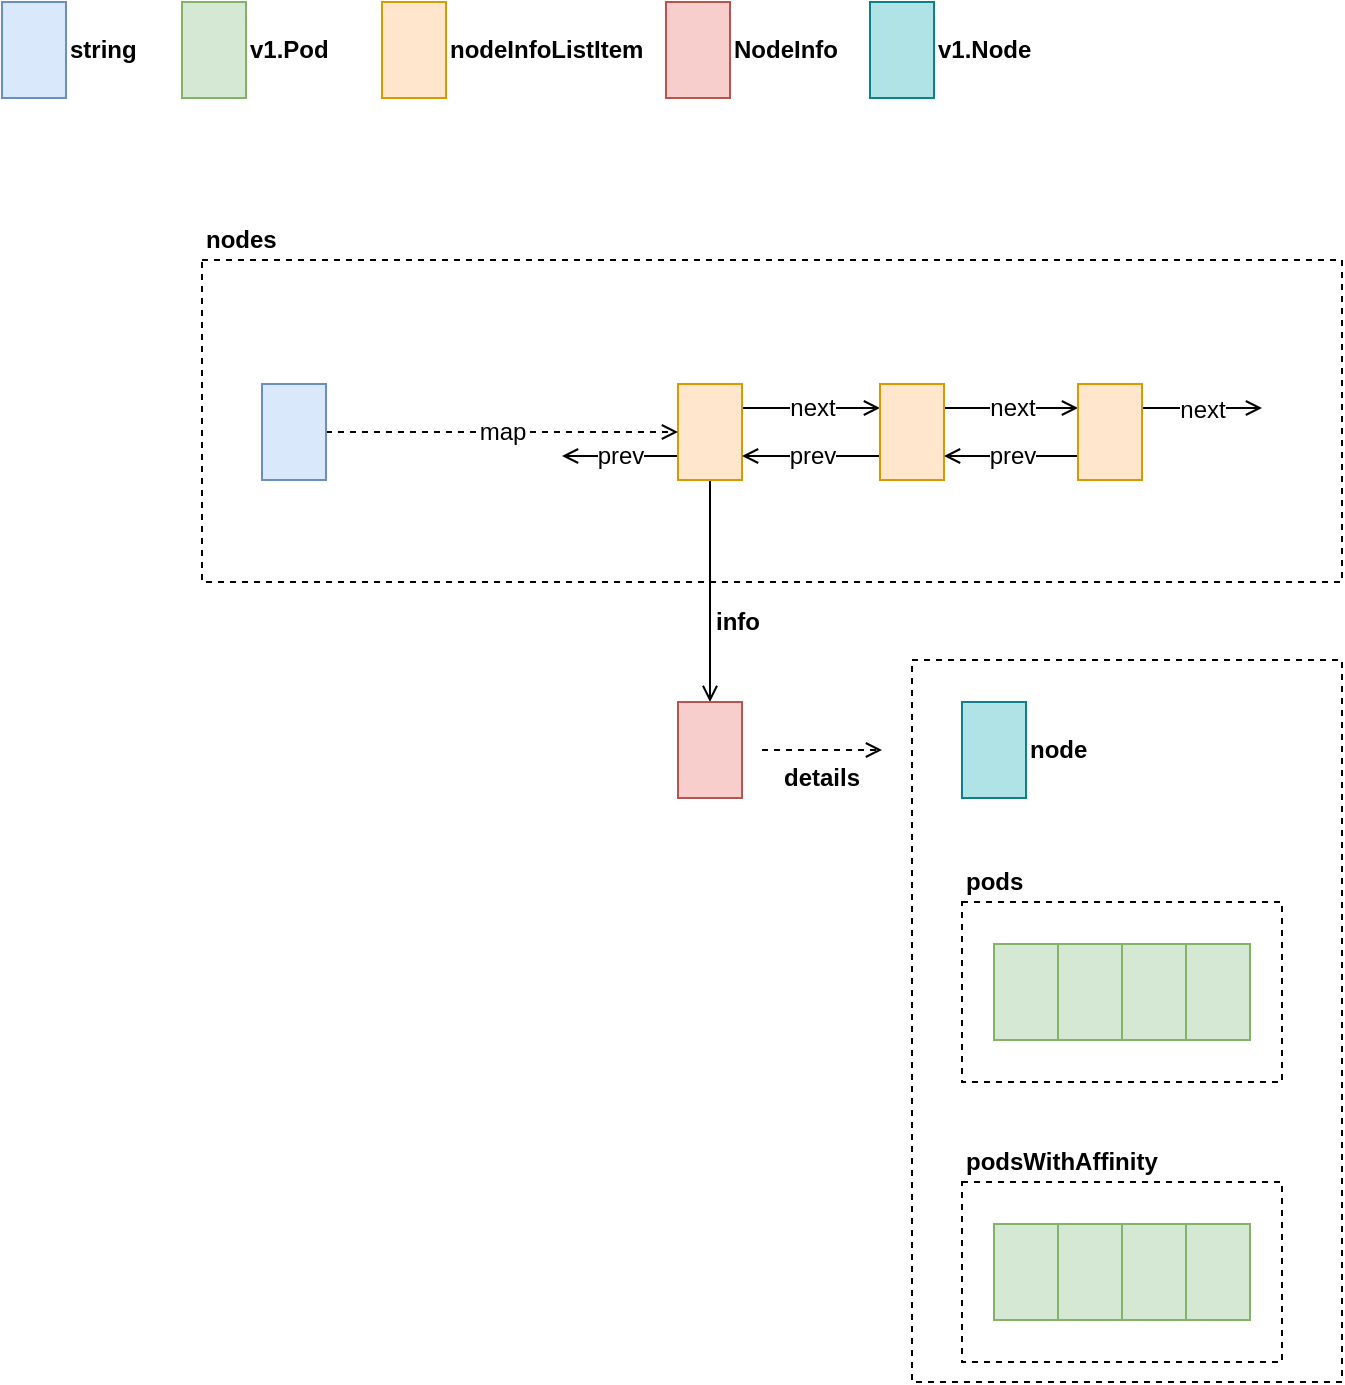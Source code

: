 <mxfile version="12.9.3" type="device" pages="7"><diagram id="cDBeE_ut661OytYcylKv" name="nodes"><mxGraphModel dx="946" dy="725" grid="1" gridSize="10" guides="1" tooltips="1" connect="1" arrows="1" fold="1" page="1" pageScale="1" pageWidth="850" pageHeight="1100" math="0" shadow="0"><root><mxCell id="0"/><mxCell id="1" parent="0"/><mxCell id="EWHp6teV-IEoF9hcSPpu-1" value="" style="rounded=0;whiteSpace=wrap;html=1;fillColor=none;fontSize=12;dashed=1;" parent="1" vertex="1"><mxGeometry x="120" y="149" width="570" height="161" as="geometry"/></mxCell><mxCell id="EWHp6teV-IEoF9hcSPpu-2" value="" style="rounded=0;whiteSpace=wrap;html=1;fillColor=none;fontSize=12;dashed=1;" parent="1" vertex="1"><mxGeometry x="475" y="349" width="215" height="361" as="geometry"/></mxCell><mxCell id="EWHp6teV-IEoF9hcSPpu-3" value="" style="rounded=0;whiteSpace=wrap;html=1;fontSize=16;fillColor=#dae8fc;strokeColor=#6c8ebf;" parent="1" vertex="1"><mxGeometry x="20" y="20" width="32" height="48" as="geometry"/></mxCell><mxCell id="EWHp6teV-IEoF9hcSPpu-4" value="string" style="text;html=1;align=left;verticalAlign=middle;resizable=0;points=[];autosize=1;fontSize=12;fontStyle=1" parent="1" vertex="1"><mxGeometry x="52" y="34" width="50" height="20" as="geometry"/></mxCell><mxCell id="EWHp6teV-IEoF9hcSPpu-5" value="" style="rounded=0;whiteSpace=wrap;html=1;fontSize=16;fillColor=#d5e8d4;strokeColor=#82b366;" parent="1" vertex="1"><mxGeometry x="110" y="20" width="32" height="48" as="geometry"/></mxCell><mxCell id="EWHp6teV-IEoF9hcSPpu-6" value="v1.Pod" style="text;html=1;align=left;verticalAlign=middle;resizable=0;points=[];autosize=1;fontSize=12;fontStyle=1" parent="1" vertex="1"><mxGeometry x="142" y="34" width="50" height="20" as="geometry"/></mxCell><mxCell id="EWHp6teV-IEoF9hcSPpu-7" value="" style="rounded=0;whiteSpace=wrap;html=1;fontSize=16;fillColor=#ffe6cc;strokeColor=#d79b00;" parent="1" vertex="1"><mxGeometry x="210" y="20" width="32" height="48" as="geometry"/></mxCell><mxCell id="EWHp6teV-IEoF9hcSPpu-8" value="nodeInfoListItem" style="text;html=1;align=left;verticalAlign=middle;resizable=0;points=[];autosize=1;fontSize=12;fontStyle=1" parent="1" vertex="1"><mxGeometry x="242" y="34" width="110" height="20" as="geometry"/></mxCell><mxCell id="EWHp6teV-IEoF9hcSPpu-9" value="next" style="edgeStyle=orthogonalEdgeStyle;rounded=0;orthogonalLoop=1;jettySize=auto;html=1;exitX=1;exitY=0.25;exitDx=0;exitDy=0;entryX=0;entryY=0.25;entryDx=0;entryDy=0;endArrow=open;endFill=0;strokeColor=#000000;fontSize=12;fontColor=#000000;" parent="1" source="EWHp6teV-IEoF9hcSPpu-12" target="EWHp6teV-IEoF9hcSPpu-15" edge="1"><mxGeometry relative="1" as="geometry"/></mxCell><mxCell id="EWHp6teV-IEoF9hcSPpu-10" style="edgeStyle=orthogonalEdgeStyle;rounded=0;orthogonalLoop=1;jettySize=auto;html=1;exitX=0.5;exitY=1;exitDx=0;exitDy=0;endArrow=open;endFill=0;strokeColor=#000000;fontSize=12;fontColor=#000000;entryX=0.5;entryY=0;entryDx=0;entryDy=0;" parent="1" source="EWHp6teV-IEoF9hcSPpu-12" target="EWHp6teV-IEoF9hcSPpu-26" edge="1"><mxGeometry relative="1" as="geometry"><mxPoint x="374" y="370" as="targetPoint"/></mxGeometry></mxCell><mxCell id="EWHp6teV-IEoF9hcSPpu-11" value="prev" style="edgeStyle=orthogonalEdgeStyle;rounded=0;orthogonalLoop=1;jettySize=auto;html=1;exitX=0;exitY=0.75;exitDx=0;exitDy=0;endArrow=open;endFill=0;strokeColor=#000000;strokeWidth=1;fontSize=12;fontColor=#000000;" parent="1" source="EWHp6teV-IEoF9hcSPpu-12" edge="1"><mxGeometry relative="1" as="geometry"><mxPoint x="300" y="247" as="targetPoint"/></mxGeometry></mxCell><mxCell id="EWHp6teV-IEoF9hcSPpu-12" value="" style="rounded=0;whiteSpace=wrap;html=1;fontSize=16;fillColor=#ffe6cc;strokeColor=#d79b00;" parent="1" vertex="1"><mxGeometry x="358" y="211" width="32" height="48" as="geometry"/></mxCell><mxCell id="EWHp6teV-IEoF9hcSPpu-13" value="next" style="edgeStyle=orthogonalEdgeStyle;rounded=0;orthogonalLoop=1;jettySize=auto;html=1;exitX=1;exitY=0.25;exitDx=0;exitDy=0;endArrow=open;endFill=0;strokeColor=#000000;fontSize=12;fontColor=#000000;entryX=0;entryY=0.25;entryDx=0;entryDy=0;" parent="1" source="EWHp6teV-IEoF9hcSPpu-15" target="EWHp6teV-IEoF9hcSPpu-18" edge="1"><mxGeometry relative="1" as="geometry"/></mxCell><mxCell id="EWHp6teV-IEoF9hcSPpu-14" value="prev" style="edgeStyle=orthogonalEdgeStyle;rounded=0;orthogonalLoop=1;jettySize=auto;html=1;exitX=0;exitY=0.75;exitDx=0;exitDy=0;entryX=1;entryY=0.75;entryDx=0;entryDy=0;endArrow=open;endFill=0;strokeColor=#000000;fontSize=12;fontColor=#000000;" parent="1" source="EWHp6teV-IEoF9hcSPpu-15" target="EWHp6teV-IEoF9hcSPpu-12" edge="1"><mxGeometry relative="1" as="geometry"/></mxCell><mxCell id="EWHp6teV-IEoF9hcSPpu-15" value="" style="rounded=0;whiteSpace=wrap;html=1;fontSize=16;fillColor=#ffe6cc;strokeColor=#d79b00;" parent="1" vertex="1"><mxGeometry x="459" y="211" width="32" height="48" as="geometry"/></mxCell><mxCell id="EWHp6teV-IEoF9hcSPpu-16" value="prev" style="edgeStyle=orthogonalEdgeStyle;rounded=0;orthogonalLoop=1;jettySize=auto;html=1;exitX=0;exitY=0.75;exitDx=0;exitDy=0;entryX=1;entryY=0.75;entryDx=0;entryDy=0;endArrow=open;endFill=0;strokeColor=#000000;fontSize=12;fontColor=#000000;" parent="1" source="EWHp6teV-IEoF9hcSPpu-18" target="EWHp6teV-IEoF9hcSPpu-15" edge="1"><mxGeometry relative="1" as="geometry"/></mxCell><mxCell id="EWHp6teV-IEoF9hcSPpu-17" value="next" style="edgeStyle=orthogonalEdgeStyle;rounded=0;orthogonalLoop=1;jettySize=auto;html=1;exitX=1;exitY=0.25;exitDx=0;exitDy=0;endArrow=open;endFill=0;strokeColor=#000000;strokeWidth=1;fontSize=12;fontColor=#000000;" parent="1" source="EWHp6teV-IEoF9hcSPpu-18" edge="1"><mxGeometry relative="1" as="geometry"><mxPoint x="650" y="223" as="targetPoint"/></mxGeometry></mxCell><mxCell id="EWHp6teV-IEoF9hcSPpu-18" value="" style="rounded=0;whiteSpace=wrap;html=1;fontSize=16;fillColor=#ffe6cc;strokeColor=#d79b00;" parent="1" vertex="1"><mxGeometry x="558" y="211" width="32" height="48" as="geometry"/></mxCell><mxCell id="EWHp6teV-IEoF9hcSPpu-19" value="" style="rounded=0;whiteSpace=wrap;html=1;fontSize=16;fillColor=#f8cecc;strokeColor=#b85450;" parent="1" vertex="1"><mxGeometry x="352" y="20" width="32" height="48" as="geometry"/></mxCell><mxCell id="EWHp6teV-IEoF9hcSPpu-20" value="NodeInfo" style="text;html=1;align=left;verticalAlign=middle;resizable=0;points=[];autosize=1;fontSize=12;fontStyle=1" parent="1" vertex="1"><mxGeometry x="384" y="34" width="70" height="20" as="geometry"/></mxCell><mxCell id="EWHp6teV-IEoF9hcSPpu-21" value="" style="rounded=0;whiteSpace=wrap;html=1;fontSize=16;fillColor=#b0e3e6;strokeColor=#0e8088;" parent="1" vertex="1"><mxGeometry x="454" y="20" width="32" height="48" as="geometry"/></mxCell><mxCell id="EWHp6teV-IEoF9hcSPpu-22" value="v1.Node" style="text;html=1;align=left;verticalAlign=middle;resizable=0;points=[];autosize=1;fontSize=12;fontStyle=1" parent="1" vertex="1"><mxGeometry x="486" y="34" width="60" height="20" as="geometry"/></mxCell><mxCell id="EWHp6teV-IEoF9hcSPpu-23" value="map" style="edgeStyle=orthogonalEdgeStyle;rounded=0;orthogonalLoop=1;jettySize=auto;html=1;exitX=1;exitY=0.5;exitDx=0;exitDy=0;entryX=0;entryY=0.5;entryDx=0;entryDy=0;endArrow=open;endFill=0;strokeColor=#000000;fontSize=12;fontColor=#000000;dashed=1;" parent="1" source="EWHp6teV-IEoF9hcSPpu-24" target="EWHp6teV-IEoF9hcSPpu-12" edge="1"><mxGeometry relative="1" as="geometry"><mxPoint x="272" y="235" as="targetPoint"/></mxGeometry></mxCell><mxCell id="EWHp6teV-IEoF9hcSPpu-24" value="" style="rounded=0;whiteSpace=wrap;html=1;fontSize=16;fillColor=#dae8fc;strokeColor=#6c8ebf;" parent="1" vertex="1"><mxGeometry x="150" y="211" width="32" height="48" as="geometry"/></mxCell><mxCell id="EWHp6teV-IEoF9hcSPpu-25" value="nodes" style="text;html=1;align=left;verticalAlign=middle;resizable=0;points=[];autosize=1;fontSize=12;fontStyle=1" parent="1" vertex="1"><mxGeometry x="120" y="129" width="50" height="20" as="geometry"/></mxCell><mxCell id="EWHp6teV-IEoF9hcSPpu-26" value="" style="rounded=0;whiteSpace=wrap;html=1;fontSize=16;fillColor=#f8cecc;strokeColor=#b85450;" parent="1" vertex="1"><mxGeometry x="358" y="370" width="32" height="48" as="geometry"/></mxCell><mxCell id="EWHp6teV-IEoF9hcSPpu-27" value="info" style="text;html=1;align=left;verticalAlign=middle;resizable=0;points=[];autosize=1;fontSize=12;fontStyle=1" parent="1" vertex="1"><mxGeometry x="375" y="320" width="40" height="20" as="geometry"/></mxCell><mxCell id="EWHp6teV-IEoF9hcSPpu-28" value="" style="rounded=0;whiteSpace=wrap;html=1;fontSize=16;fillColor=#b0e3e6;strokeColor=#0e8088;" parent="1" vertex="1"><mxGeometry x="500" y="370" width="32" height="48" as="geometry"/></mxCell><mxCell id="EWHp6teV-IEoF9hcSPpu-29" value="" style="rounded=0;whiteSpace=wrap;html=1;fontSize=16;fillColor=#d5e8d4;strokeColor=#82b366;" parent="1" vertex="1"><mxGeometry x="516" y="491" width="32" height="48" as="geometry"/></mxCell><mxCell id="EWHp6teV-IEoF9hcSPpu-30" value="" style="rounded=0;whiteSpace=wrap;html=1;fontSize=16;fillColor=#d5e8d4;strokeColor=#82b366;" parent="1" vertex="1"><mxGeometry x="548" y="491" width="32" height="48" as="geometry"/></mxCell><mxCell id="EWHp6teV-IEoF9hcSPpu-31" value="" style="rounded=0;whiteSpace=wrap;html=1;fontSize=16;fillColor=#d5e8d4;strokeColor=#82b366;" parent="1" vertex="1"><mxGeometry x="580" y="491" width="32" height="48" as="geometry"/></mxCell><mxCell id="EWHp6teV-IEoF9hcSPpu-32" value="" style="rounded=0;whiteSpace=wrap;html=1;fontSize=16;fillColor=#d5e8d4;strokeColor=#82b366;" parent="1" vertex="1"><mxGeometry x="612" y="491" width="32" height="48" as="geometry"/></mxCell><mxCell id="EWHp6teV-IEoF9hcSPpu-33" value="" style="rounded=0;whiteSpace=wrap;html=1;fillColor=none;fontSize=12;dashed=1;" parent="1" vertex="1"><mxGeometry x="500" y="470" width="160" height="90" as="geometry"/></mxCell><mxCell id="EWHp6teV-IEoF9hcSPpu-34" value="" style="rounded=0;whiteSpace=wrap;html=1;fontSize=16;fillColor=#d5e8d4;strokeColor=#82b366;" parent="1" vertex="1"><mxGeometry x="516" y="631" width="32" height="48" as="geometry"/></mxCell><mxCell id="EWHp6teV-IEoF9hcSPpu-35" value="" style="rounded=0;whiteSpace=wrap;html=1;fontSize=16;fillColor=#d5e8d4;strokeColor=#82b366;" parent="1" vertex="1"><mxGeometry x="548" y="631" width="32" height="48" as="geometry"/></mxCell><mxCell id="EWHp6teV-IEoF9hcSPpu-36" value="" style="rounded=0;whiteSpace=wrap;html=1;fontSize=16;fillColor=#d5e8d4;strokeColor=#82b366;" parent="1" vertex="1"><mxGeometry x="580" y="631" width="32" height="48" as="geometry"/></mxCell><mxCell id="EWHp6teV-IEoF9hcSPpu-37" value="" style="rounded=0;whiteSpace=wrap;html=1;fontSize=16;fillColor=#d5e8d4;strokeColor=#82b366;" parent="1" vertex="1"><mxGeometry x="612" y="631" width="32" height="48" as="geometry"/></mxCell><mxCell id="EWHp6teV-IEoF9hcSPpu-38" value="" style="rounded=0;whiteSpace=wrap;html=1;fillColor=none;fontSize=12;dashed=1;" parent="1" vertex="1"><mxGeometry x="500" y="610" width="160" height="90" as="geometry"/></mxCell><mxCell id="EWHp6teV-IEoF9hcSPpu-39" value="pods" style="text;html=1;align=left;verticalAlign=middle;resizable=0;points=[];autosize=1;fontSize=12;fontStyle=1" parent="1" vertex="1"><mxGeometry x="500" y="450" width="40" height="20" as="geometry"/></mxCell><mxCell id="EWHp6teV-IEoF9hcSPpu-40" value="podsWithAffinity" style="text;html=1;align=left;verticalAlign=middle;resizable=0;points=[];autosize=1;fontSize=12;fontStyle=1" parent="1" vertex="1"><mxGeometry x="500" y="590" width="110" height="20" as="geometry"/></mxCell><mxCell id="EWHp6teV-IEoF9hcSPpu-41" value="node" style="text;html=1;align=left;verticalAlign=middle;resizable=0;points=[];autosize=1;fontSize=12;fontStyle=1" parent="1" vertex="1"><mxGeometry x="532" y="384" width="40" height="20" as="geometry"/></mxCell><mxCell id="EWHp6teV-IEoF9hcSPpu-42" style="edgeStyle=orthogonalEdgeStyle;rounded=0;orthogonalLoop=1;jettySize=auto;html=1;endArrow=open;endFill=0;strokeColor=#000000;fontSize=12;fontColor=#000000;dashed=1;" parent="1" edge="1"><mxGeometry relative="1" as="geometry"><mxPoint x="460" y="394" as="targetPoint"/><mxPoint x="400" y="394" as="sourcePoint"/></mxGeometry></mxCell><mxCell id="EWHp6teV-IEoF9hcSPpu-43" value="details" style="text;html=1;align=left;verticalAlign=middle;resizable=0;points=[];autosize=1;fontSize=12;fontStyle=1" parent="1" vertex="1"><mxGeometry x="409" y="398" width="50" height="20" as="geometry"/></mxCell></root></mxGraphModel></diagram><diagram id="kW2cLv43W57JTfecBlBa" name="add-node"><mxGraphModel dx="946" dy="725" grid="1" gridSize="10" guides="1" tooltips="1" connect="1" arrows="1" fold="1" page="1" pageScale="1" pageWidth="850" pageHeight="1100" math="0" shadow="0"><root><mxCell id="-zBJ-d34bg9q9MWAV71a-0"/><mxCell id="-zBJ-d34bg9q9MWAV71a-1" parent="-zBJ-d34bg9q9MWAV71a-0"/><mxCell id="-zBJ-d34bg9q9MWAV71a-2" value="" style="rounded=0;whiteSpace=wrap;html=1;fillColor=none;fontSize=12;dashed=1;" parent="-zBJ-d34bg9q9MWAV71a-1" vertex="1"><mxGeometry x="508.26" y="898.25" width="128.5" height="91.5" as="geometry"/></mxCell><mxCell id="-zBJ-d34bg9q9MWAV71a-3" value="" style="rounded=0;whiteSpace=wrap;html=1;fillColor=none;fontSize=12;dashed=1;" parent="-zBJ-d34bg9q9MWAV71a-1" vertex="1"><mxGeometry x="491.63" y="759" width="161.75" height="91" as="geometry"/></mxCell><mxCell id="-zBJ-d34bg9q9MWAV71a-4" style="edgeStyle=orthogonalEdgeStyle;rounded=0;orthogonalLoop=1;jettySize=auto;html=1;dashed=1;endArrow=open;endFill=0;strokeColor=#000000;strokeWidth=1;fontSize=12;fontColor=#000000;entryX=0.5;entryY=0;entryDx=0;entryDy=0;" parent="-zBJ-d34bg9q9MWAV71a-1" target="-zBJ-d34bg9q9MWAV71a-5" edge="1"><mxGeometry relative="1" as="geometry"><mxPoint x="226" y="790" as="targetPoint"/><mxPoint x="226" y="790" as="sourcePoint"/></mxGeometry></mxCell><mxCell id="-zBJ-d34bg9q9MWAV71a-5" value="" style="rounded=0;whiteSpace=wrap;html=1;fillColor=none;fontSize=12;dashed=1;" parent="-zBJ-d34bg9q9MWAV71a-1" vertex="1"><mxGeometry x="106" y="898.5" width="240" height="91.5" as="geometry"/></mxCell><mxCell id="-zBJ-d34bg9q9MWAV71a-6" value="" style="rounded=0;whiteSpace=wrap;html=1;fillColor=none;fontSize=12;dashed=1;" parent="-zBJ-d34bg9q9MWAV71a-1" vertex="1"><mxGeometry x="455" y="169" width="160" height="90" as="geometry"/></mxCell><mxCell id="-zBJ-d34bg9q9MWAV71a-7" value="node.Name not exists in nodes" style="text;html=1;align=left;verticalAlign=middle;resizable=0;points=[];autosize=1;fontSize=12;fontStyle=1" parent="-zBJ-d34bg9q9MWAV71a-1" vertex="1"><mxGeometry x="40" y="120" width="190" height="20" as="geometry"/></mxCell><mxCell id="-zBJ-d34bg9q9MWAV71a-8" value="Name" style="edgeStyle=orthogonalEdgeStyle;rounded=0;orthogonalLoop=1;jettySize=auto;html=1;exitX=1;exitY=0.5;exitDx=0;exitDy=0;endArrow=open;endFill=0;strokeColor=#000000;strokeWidth=1;fontSize=12;fontColor=#000000;" parent="-zBJ-d34bg9q9MWAV71a-1" source="-zBJ-d34bg9q9MWAV71a-9" target="-zBJ-d34bg9q9MWAV71a-11" edge="1"><mxGeometry relative="1" as="geometry"/></mxCell><mxCell id="-zBJ-d34bg9q9MWAV71a-9" value="" style="rounded=0;whiteSpace=wrap;html=1;fontSize=16;fillColor=#b0e3e6;strokeColor=#0e8088;" parent="-zBJ-d34bg9q9MWAV71a-1" vertex="1"><mxGeometry x="210" y="190" width="32" height="48" as="geometry"/></mxCell><mxCell id="-zBJ-d34bg9q9MWAV71a-10" style="edgeStyle=orthogonalEdgeStyle;rounded=0;orthogonalLoop=1;jettySize=auto;html=1;exitX=1;exitY=0.5;exitDx=0;exitDy=0;entryX=0;entryY=0.5;entryDx=0;entryDy=0;dashed=1;endArrow=open;endFill=0;strokeColor=#000000;strokeWidth=1;fontSize=12;fontColor=#000000;" parent="-zBJ-d34bg9q9MWAV71a-1" source="-zBJ-d34bg9q9MWAV71a-11" target="-zBJ-d34bg9q9MWAV71a-19" edge="1"><mxGeometry relative="1" as="geometry"/></mxCell><mxCell id="-zBJ-d34bg9q9MWAV71a-11" value="" style="rounded=0;whiteSpace=wrap;html=1;fontSize=16;fillColor=#dae8fc;strokeColor=#6c8ebf;" parent="-zBJ-d34bg9q9MWAV71a-1" vertex="1"><mxGeometry x="310" y="190" width="32" height="48" as="geometry"/></mxCell><mxCell id="-zBJ-d34bg9q9MWAV71a-12" value="node" style="edgeStyle=orthogonalEdgeStyle;rounded=0;orthogonalLoop=1;jettySize=auto;html=1;exitX=0.5;exitY=0;exitDx=0;exitDy=0;entryX=0.5;entryY=1;entryDx=0;entryDy=0;endArrow=open;endFill=0;strokeColor=#000000;strokeWidth=1;fontSize=12;fontColor=#000000;" parent="-zBJ-d34bg9q9MWAV71a-1" source="-zBJ-d34bg9q9MWAV71a-13" target="-zBJ-d34bg9q9MWAV71a-9" edge="1"><mxGeometry relative="1" as="geometry"/></mxCell><mxCell id="-zBJ-d34bg9q9MWAV71a-13" value="" style="rounded=0;whiteSpace=wrap;html=1;fontSize=16;fillColor=#f8cecc;strokeColor=#b85450;" parent="-zBJ-d34bg9q9MWAV71a-1" vertex="1"><mxGeometry x="210" y="300" width="32" height="48" as="geometry"/></mxCell><mxCell id="-zBJ-d34bg9q9MWAV71a-14" value="info" style="edgeStyle=orthogonalEdgeStyle;rounded=0;orthogonalLoop=1;jettySize=auto;html=1;exitX=0;exitY=0.5;exitDx=0;exitDy=0;entryX=1;entryY=0.5;entryDx=0;entryDy=0;endArrow=open;endFill=0;strokeColor=#000000;strokeWidth=1;fontSize=12;fontColor=#000000;" parent="-zBJ-d34bg9q9MWAV71a-1" source="-zBJ-d34bg9q9MWAV71a-17" target="-zBJ-d34bg9q9MWAV71a-13" edge="1"><mxGeometry relative="1" as="geometry"/></mxCell><mxCell id="-zBJ-d34bg9q9MWAV71a-15" style="edgeStyle=orthogonalEdgeStyle;rounded=0;orthogonalLoop=1;jettySize=auto;html=1;endArrow=open;endFill=0;strokeColor=#000000;strokeWidth=1;fontSize=12;fontColor=#000000;dashed=1;entryX=0.5;entryY=1;entryDx=0;entryDy=0;" parent="-zBJ-d34bg9q9MWAV71a-1" target="-zBJ-d34bg9q9MWAV71a-17" edge="1"><mxGeometry relative="1" as="geometry"><mxPoint x="290" y="410" as="targetPoint"/><mxPoint x="326" y="430" as="sourcePoint"/></mxGeometry></mxCell><mxCell id="-zBJ-d34bg9q9MWAV71a-16" style="edgeStyle=orthogonalEdgeStyle;rounded=0;orthogonalLoop=1;jettySize=auto;html=1;exitX=1;exitY=0.5;exitDx=0;exitDy=0;dashed=1;endArrow=open;endFill=0;strokeColor=#000000;strokeWidth=1;fontSize=12;fontColor=#000000;" parent="-zBJ-d34bg9q9MWAV71a-1" source="-zBJ-d34bg9q9MWAV71a-17" target="-zBJ-d34bg9q9MWAV71a-20" edge="1"><mxGeometry relative="1" as="geometry"/></mxCell><mxCell id="-zBJ-d34bg9q9MWAV71a-17" value="" style="rounded=0;whiteSpace=wrap;html=1;fontSize=16;fillColor=#ffe6cc;strokeColor=#d79b00;" parent="-zBJ-d34bg9q9MWAV71a-1" vertex="1"><mxGeometry x="310" y="300" width="32" height="48" as="geometry"/></mxCell><mxCell id="-zBJ-d34bg9q9MWAV71a-18" value="create" style="text;html=1;align=left;verticalAlign=middle;resizable=0;points=[];autosize=1;fontSize=12;fontStyle=1" parent="-zBJ-d34bg9q9MWAV71a-1" vertex="1"><mxGeometry x="332" y="380" width="50" height="20" as="geometry"/></mxCell><mxCell id="-zBJ-d34bg9q9MWAV71a-19" value="" style="rounded=0;whiteSpace=wrap;html=1;fontSize=16;fillColor=#dae8fc;strokeColor=#6c8ebf;" parent="-zBJ-d34bg9q9MWAV71a-1" vertex="1"><mxGeometry x="470" y="190" width="32" height="48" as="geometry"/></mxCell><mxCell id="-zBJ-d34bg9q9MWAV71a-20" value="" style="rounded=0;whiteSpace=wrap;html=1;fontSize=16;fillColor=#ffe6cc;strokeColor=#d79b00;" parent="-zBJ-d34bg9q9MWAV71a-1" vertex="1"><mxGeometry x="567" y="190" width="32" height="48" as="geometry"/></mxCell><mxCell id="-zBJ-d34bg9q9MWAV71a-21" value="map" style="edgeStyle=orthogonalEdgeStyle;rounded=0;orthogonalLoop=1;jettySize=auto;html=1;exitX=1;exitY=0.5;exitDx=0;exitDy=0;dashed=1;endArrow=open;endFill=0;strokeColor=#000000;strokeWidth=1;fontSize=12;fontColor=#000000;" parent="-zBJ-d34bg9q9MWAV71a-1" source="-zBJ-d34bg9q9MWAV71a-19" target="-zBJ-d34bg9q9MWAV71a-20" edge="1"><mxGeometry relative="1" as="geometry"><mxPoint x="502" y="214" as="sourcePoint"/><mxPoint x="570" y="214" as="targetPoint"/></mxGeometry></mxCell><mxCell id="-zBJ-d34bg9q9MWAV71a-22" value="nodes" style="text;html=1;align=left;verticalAlign=middle;resizable=0;points=[];autosize=1;fontSize=12;fontStyle=1" parent="-zBJ-d34bg9q9MWAV71a-1" vertex="1"><mxGeometry x="455" y="149" width="50" height="20" as="geometry"/></mxCell><mxCell id="-zBJ-d34bg9q9MWAV71a-23" value="key" style="text;html=1;align=left;verticalAlign=middle;resizable=0;points=[];autosize=1;fontSize=12;fontStyle=1" parent="-zBJ-d34bg9q9MWAV71a-1" vertex="1"><mxGeometry x="382" y="194" width="40" height="20" as="geometry"/></mxCell><mxCell id="-zBJ-d34bg9q9MWAV71a-24" value="value" style="text;html=1;align=left;verticalAlign=middle;resizable=0;points=[];autosize=1;fontSize=12;fontStyle=1" parent="-zBJ-d34bg9q9MWAV71a-1" vertex="1"><mxGeometry x="412" y="304" width="50" height="20" as="geometry"/></mxCell><mxCell id="-zBJ-d34bg9q9MWAV71a-25" value="" style="rounded=0;whiteSpace=wrap;html=1;fontSize=16;fillColor=#dae8fc;strokeColor=#6c8ebf;" parent="-zBJ-d34bg9q9MWAV71a-1" vertex="1"><mxGeometry x="20" y="20" width="32" height="48" as="geometry"/></mxCell><mxCell id="-zBJ-d34bg9q9MWAV71a-26" value="string" style="text;html=1;align=left;verticalAlign=middle;resizable=0;points=[];autosize=1;fontSize=12;fontStyle=1" parent="-zBJ-d34bg9q9MWAV71a-1" vertex="1"><mxGeometry x="52" y="34" width="50" height="20" as="geometry"/></mxCell><mxCell id="-zBJ-d34bg9q9MWAV71a-27" value="" style="rounded=0;whiteSpace=wrap;html=1;fontSize=16;fillColor=#d5e8d4;strokeColor=#82b366;" parent="-zBJ-d34bg9q9MWAV71a-1" vertex="1"><mxGeometry x="110" y="20" width="32" height="48" as="geometry"/></mxCell><mxCell id="-zBJ-d34bg9q9MWAV71a-28" value="v1.ContainerImage" style="text;html=1;align=left;verticalAlign=middle;resizable=0;points=[];autosize=1;fontSize=12;fontStyle=1" parent="-zBJ-d34bg9q9MWAV71a-1" vertex="1"><mxGeometry x="142" y="34" width="120" height="20" as="geometry"/></mxCell><mxCell id="-zBJ-d34bg9q9MWAV71a-29" value="" style="rounded=0;whiteSpace=wrap;html=1;fontSize=16;fillColor=#ffe6cc;strokeColor=#d79b00;" parent="-zBJ-d34bg9q9MWAV71a-1" vertex="1"><mxGeometry x="279" y="20" width="32" height="48" as="geometry"/></mxCell><mxCell id="-zBJ-d34bg9q9MWAV71a-30" value="nodeInfoListItem" style="text;html=1;align=left;verticalAlign=middle;resizable=0;points=[];autosize=1;fontSize=12;fontStyle=1" parent="-zBJ-d34bg9q9MWAV71a-1" vertex="1"><mxGeometry x="311" y="34" width="110" height="20" as="geometry"/></mxCell><mxCell id="-zBJ-d34bg9q9MWAV71a-31" value="" style="rounded=0;whiteSpace=wrap;html=1;fontSize=16;fillColor=#f8cecc;strokeColor=#b85450;" parent="-zBJ-d34bg9q9MWAV71a-1" vertex="1"><mxGeometry x="421" y="20" width="32" height="48" as="geometry"/></mxCell><mxCell id="-zBJ-d34bg9q9MWAV71a-32" value="NodeInfo" style="text;html=1;align=left;verticalAlign=middle;resizable=0;points=[];autosize=1;fontSize=12;fontStyle=1" parent="-zBJ-d34bg9q9MWAV71a-1" vertex="1"><mxGeometry x="453" y="34" width="70" height="20" as="geometry"/></mxCell><mxCell id="-zBJ-d34bg9q9MWAV71a-33" value="" style="rounded=0;whiteSpace=wrap;html=1;fontSize=16;fillColor=#b0e3e6;strokeColor=#0e8088;" parent="-zBJ-d34bg9q9MWAV71a-1" vertex="1"><mxGeometry x="523" y="20" width="32" height="48" as="geometry"/></mxCell><mxCell id="-zBJ-d34bg9q9MWAV71a-34" value="v1.Node" style="text;html=1;align=left;verticalAlign=middle;resizable=0;points=[];autosize=1;fontSize=12;fontStyle=1" parent="-zBJ-d34bg9q9MWAV71a-1" vertex="1"><mxGeometry x="555" y="34" width="60" height="20" as="geometry"/></mxCell><mxCell id="-zBJ-d34bg9q9MWAV71a-35" value="node.Name exists in nodes" style="text;html=1;align=left;verticalAlign=middle;resizable=0;points=[];autosize=1;fontSize=12;fontStyle=1" parent="-zBJ-d34bg9q9MWAV71a-1" vertex="1"><mxGeometry x="40" y="480" width="170" height="20" as="geometry"/></mxCell><mxCell id="-zBJ-d34bg9q9MWAV71a-36" value="" style="rounded=0;whiteSpace=wrap;html=1;fillColor=none;fontSize=12;dashed=1;" parent="-zBJ-d34bg9q9MWAV71a-1" vertex="1"><mxGeometry x="444.5" y="530" width="305.5" height="90" as="geometry"/></mxCell><mxCell id="-zBJ-d34bg9q9MWAV71a-37" value="Name" style="edgeStyle=orthogonalEdgeStyle;rounded=0;orthogonalLoop=1;jettySize=auto;html=1;exitX=1;exitY=0.5;exitDx=0;exitDy=0;endArrow=open;endFill=0;strokeColor=#000000;strokeWidth=1;fontSize=12;fontColor=#000000;" parent="-zBJ-d34bg9q9MWAV71a-1" source="-zBJ-d34bg9q9MWAV71a-38" target="-zBJ-d34bg9q9MWAV71a-40" edge="1"><mxGeometry relative="1" as="geometry"/></mxCell><mxCell id="-zBJ-d34bg9q9MWAV71a-38" value="" style="rounded=0;whiteSpace=wrap;html=1;fontSize=16;fillColor=#b0e3e6;strokeColor=#0e8088;" parent="-zBJ-d34bg9q9MWAV71a-1" vertex="1"><mxGeometry x="199.5" y="551" width="32" height="48" as="geometry"/></mxCell><mxCell id="-zBJ-d34bg9q9MWAV71a-39" style="edgeStyle=orthogonalEdgeStyle;rounded=0;orthogonalLoop=1;jettySize=auto;html=1;exitX=1;exitY=0.5;exitDx=0;exitDy=0;entryX=0;entryY=0.5;entryDx=0;entryDy=0;dashed=1;endArrow=open;endFill=0;strokeColor=#000000;strokeWidth=1;fontSize=12;fontColor=#000000;" parent="-zBJ-d34bg9q9MWAV71a-1" source="-zBJ-d34bg9q9MWAV71a-40" target="-zBJ-d34bg9q9MWAV71a-41" edge="1"><mxGeometry relative="1" as="geometry"/></mxCell><mxCell id="-zBJ-d34bg9q9MWAV71a-40" value="" style="rounded=0;whiteSpace=wrap;html=1;fontSize=16;fillColor=#dae8fc;strokeColor=#6c8ebf;" parent="-zBJ-d34bg9q9MWAV71a-1" vertex="1"><mxGeometry x="299.5" y="551" width="32" height="48" as="geometry"/></mxCell><mxCell id="-zBJ-d34bg9q9MWAV71a-41" value="" style="rounded=0;whiteSpace=wrap;html=1;fontSize=16;fillColor=#dae8fc;strokeColor=#6c8ebf;" parent="-zBJ-d34bg9q9MWAV71a-1" vertex="1"><mxGeometry x="459.5" y="551" width="32" height="48" as="geometry"/></mxCell><mxCell id="-zBJ-d34bg9q9MWAV71a-42" style="edgeStyle=orthogonalEdgeStyle;rounded=0;orthogonalLoop=1;jettySize=auto;html=1;exitX=1;exitY=0.25;exitDx=0;exitDy=0;entryX=0;entryY=0.25;entryDx=0;entryDy=0;endArrow=open;endFill=0;strokeColor=#000000;strokeWidth=1;fontSize=12;fontColor=#000000;" parent="-zBJ-d34bg9q9MWAV71a-1" source="-zBJ-d34bg9q9MWAV71a-44" target="-zBJ-d34bg9q9MWAV71a-50" edge="1"><mxGeometry relative="1" as="geometry"/></mxCell><mxCell id="-zBJ-d34bg9q9MWAV71a-43" style="edgeStyle=orthogonalEdgeStyle;rounded=0;orthogonalLoop=1;jettySize=auto;html=1;exitX=0.5;exitY=1;exitDx=0;exitDy=0;endArrow=open;endFill=0;strokeColor=#000000;strokeWidth=1;fontSize=12;fontColor=#000000;dashed=1;" parent="-zBJ-d34bg9q9MWAV71a-1" source="-zBJ-d34bg9q9MWAV71a-44" target="-zBJ-d34bg9q9MWAV71a-55" edge="1"><mxGeometry relative="1" as="geometry"/></mxCell><mxCell id="-zBJ-d34bg9q9MWAV71a-44" value="" style="rounded=0;whiteSpace=wrap;html=1;fontSize=16;fillColor=#ffe6cc;strokeColor=#d79b00;" parent="-zBJ-d34bg9q9MWAV71a-1" vertex="1"><mxGeometry x="556.5" y="551" width="32" height="48" as="geometry"/></mxCell><mxCell id="-zBJ-d34bg9q9MWAV71a-45" value="map" style="edgeStyle=orthogonalEdgeStyle;rounded=0;orthogonalLoop=1;jettySize=auto;html=1;exitX=1;exitY=0.5;exitDx=0;exitDy=0;dashed=1;endArrow=open;endFill=0;strokeColor=#000000;strokeWidth=1;fontSize=12;fontColor=#000000;" parent="-zBJ-d34bg9q9MWAV71a-1" source="-zBJ-d34bg9q9MWAV71a-41" target="-zBJ-d34bg9q9MWAV71a-44" edge="1"><mxGeometry relative="1" as="geometry"><mxPoint x="491.5" y="575" as="sourcePoint"/><mxPoint x="559.5" y="575" as="targetPoint"/></mxGeometry></mxCell><mxCell id="-zBJ-d34bg9q9MWAV71a-46" value="nodes" style="text;html=1;align=left;verticalAlign=middle;resizable=0;points=[];autosize=1;fontSize=12;fontStyle=1" parent="-zBJ-d34bg9q9MWAV71a-1" vertex="1"><mxGeometry x="444.5" y="510" width="50" height="20" as="geometry"/></mxCell><mxCell id="-zBJ-d34bg9q9MWAV71a-47" value="find" style="text;html=1;align=left;verticalAlign=middle;resizable=0;points=[];autosize=1;fontSize=12;fontStyle=1" parent="-zBJ-d34bg9q9MWAV71a-1" vertex="1"><mxGeometry x="371.5" y="555" width="40" height="20" as="geometry"/></mxCell><mxCell id="-zBJ-d34bg9q9MWAV71a-48" style="edgeStyle=orthogonalEdgeStyle;rounded=0;orthogonalLoop=1;jettySize=auto;html=1;exitX=1;exitY=0.25;exitDx=0;exitDy=0;entryX=0;entryY=0.25;entryDx=0;entryDy=0;endArrow=open;endFill=0;strokeColor=#000000;strokeWidth=1;fontSize=12;fontColor=#000000;" parent="-zBJ-d34bg9q9MWAV71a-1" source="-zBJ-d34bg9q9MWAV71a-50" target="-zBJ-d34bg9q9MWAV71a-52" edge="1"><mxGeometry relative="1" as="geometry"/></mxCell><mxCell id="-zBJ-d34bg9q9MWAV71a-49" style="edgeStyle=orthogonalEdgeStyle;rounded=0;orthogonalLoop=1;jettySize=auto;html=1;exitX=0;exitY=0.75;exitDx=0;exitDy=0;entryX=1;entryY=0.75;entryDx=0;entryDy=0;endArrow=open;endFill=0;strokeColor=#000000;strokeWidth=1;fontSize=12;fontColor=#000000;" parent="-zBJ-d34bg9q9MWAV71a-1" source="-zBJ-d34bg9q9MWAV71a-50" target="-zBJ-d34bg9q9MWAV71a-44" edge="1"><mxGeometry relative="1" as="geometry"/></mxCell><mxCell id="-zBJ-d34bg9q9MWAV71a-50" value="" style="rounded=0;whiteSpace=wrap;html=1;fontSize=16;fillColor=#ffe6cc;strokeColor=#d79b00;" parent="-zBJ-d34bg9q9MWAV71a-1" vertex="1"><mxGeometry x="615" y="551" width="32" height="48" as="geometry"/></mxCell><mxCell id="-zBJ-d34bg9q9MWAV71a-51" style="edgeStyle=orthogonalEdgeStyle;rounded=0;orthogonalLoop=1;jettySize=auto;html=1;exitX=0;exitY=0.75;exitDx=0;exitDy=0;entryX=1;entryY=0.75;entryDx=0;entryDy=0;endArrow=open;endFill=0;strokeColor=#000000;strokeWidth=1;fontSize=12;fontColor=#000000;" parent="-zBJ-d34bg9q9MWAV71a-1" source="-zBJ-d34bg9q9MWAV71a-52" target="-zBJ-d34bg9q9MWAV71a-50" edge="1"><mxGeometry relative="1" as="geometry"/></mxCell><mxCell id="-zBJ-d34bg9q9MWAV71a-52" value="" style="rounded=0;whiteSpace=wrap;html=1;fontSize=16;fillColor=#ffe6cc;strokeColor=#d79b00;" parent="-zBJ-d34bg9q9MWAV71a-1" vertex="1"><mxGeometry x="680" y="551" width="32" height="48" as="geometry"/></mxCell><mxCell id="-zBJ-d34bg9q9MWAV71a-53" style="edgeStyle=orthogonalEdgeStyle;rounded=0;orthogonalLoop=1;jettySize=auto;html=1;exitX=1;exitY=0.5;exitDx=0;exitDy=0;entryX=0.75;entryY=0;entryDx=0;entryDy=0;dashed=1;endArrow=open;endFill=0;strokeColor=#000000;strokeWidth=1;fontSize=12;fontColor=#000000;" parent="-zBJ-d34bg9q9MWAV71a-1" source="-zBJ-d34bg9q9MWAV71a-55" target="-zBJ-d34bg9q9MWAV71a-3" edge="1"><mxGeometry relative="1" as="geometry"/></mxCell><mxCell id="-zBJ-d34bg9q9MWAV71a-54" value="Name" style="edgeStyle=orthogonalEdgeStyle;rounded=0;orthogonalLoop=1;jettySize=auto;html=1;exitX=0;exitY=0.5;exitDx=0;exitDy=0;entryX=1;entryY=0.5;entryDx=0;entryDy=0;endArrow=open;endFill=0;strokeColor=#000000;strokeWidth=1;fontSize=12;fontColor=#000000;" parent="-zBJ-d34bg9q9MWAV71a-1" source="-zBJ-d34bg9q9MWAV71a-55" target="-zBJ-d34bg9q9MWAV71a-76" edge="1"><mxGeometry relative="1" as="geometry"/></mxCell><mxCell id="-zBJ-d34bg9q9MWAV71a-55" value="" style="rounded=0;whiteSpace=wrap;html=1;fontSize=16;fillColor=#b0e3e6;strokeColor=#0e8088;" parent="-zBJ-d34bg9q9MWAV71a-1" vertex="1"><mxGeometry x="556.5" y="670" width="32" height="48" as="geometry"/></mxCell><mxCell id="-zBJ-d34bg9q9MWAV71a-56" value="Names" style="edgeStyle=orthogonalEdgeStyle;rounded=0;orthogonalLoop=1;jettySize=auto;html=1;exitX=0;exitY=0.5;exitDx=0;exitDy=0;entryX=0;entryY=0.25;entryDx=0;entryDy=0;endArrow=open;endFill=0;strokeColor=#000000;strokeWidth=1;fontSize=12;fontColor=#000000;" parent="-zBJ-d34bg9q9MWAV71a-1" source="-zBJ-d34bg9q9MWAV71a-57" target="-zBJ-d34bg9q9MWAV71a-2" edge="1"><mxGeometry relative="1" as="geometry"/></mxCell><mxCell id="-zBJ-d34bg9q9MWAV71a-57" value="" style="rounded=0;whiteSpace=wrap;html=1;fontSize=16;fillColor=#d5e8d4;strokeColor=#82b366;" parent="-zBJ-d34bg9q9MWAV71a-1" vertex="1"><mxGeometry x="507.88" y="780" width="32" height="48" as="geometry"/></mxCell><mxCell id="-zBJ-d34bg9q9MWAV71a-58" value="" style="rounded=0;whiteSpace=wrap;html=1;fontSize=16;fillColor=#d5e8d4;strokeColor=#82b366;" parent="-zBJ-d34bg9q9MWAV71a-1" vertex="1"><mxGeometry x="539.88" y="780" width="32" height="48" as="geometry"/></mxCell><mxCell id="-zBJ-d34bg9q9MWAV71a-59" value="" style="rounded=0;whiteSpace=wrap;html=1;fontSize=16;fillColor=#d5e8d4;strokeColor=#82b366;" parent="-zBJ-d34bg9q9MWAV71a-1" vertex="1"><mxGeometry x="571.88" y="780" width="32" height="48" as="geometry"/></mxCell><mxCell id="-zBJ-d34bg9q9MWAV71a-60" value="" style="rounded=0;whiteSpace=wrap;html=1;fontSize=16;fillColor=#d5e8d4;strokeColor=#82b366;" parent="-zBJ-d34bg9q9MWAV71a-1" vertex="1"><mxGeometry x="603.88" y="780" width="32" height="48" as="geometry"/></mxCell><mxCell id="-zBJ-d34bg9q9MWAV71a-61" value="Status.Images" style="text;html=1;align=left;verticalAlign=middle;resizable=0;points=[];autosize=1;fontSize=12;fontStyle=1" parent="-zBJ-d34bg9q9MWAV71a-1" vertex="1"><mxGeometry x="491.5" y="739" width="100" height="20" as="geometry"/></mxCell><mxCell id="-zBJ-d34bg9q9MWAV71a-62" value="map" style="edgeStyle=orthogonalEdgeStyle;rounded=0;orthogonalLoop=1;jettySize=auto;html=1;exitX=1;exitY=0.5;exitDx=0;exitDy=0;dashed=1;endArrow=open;endFill=0;strokeColor=#000000;strokeWidth=1;fontSize=12;fontColor=#000000;" parent="-zBJ-d34bg9q9MWAV71a-1" source="-zBJ-d34bg9q9MWAV71a-63" target="-zBJ-d34bg9q9MWAV71a-65" edge="1"><mxGeometry relative="1" as="geometry"/></mxCell><mxCell id="-zBJ-d34bg9q9MWAV71a-63" value="" style="rounded=0;whiteSpace=wrap;html=1;fontSize=16;fillColor=#dae8fc;strokeColor=#6c8ebf;" parent="-zBJ-d34bg9q9MWAV71a-1" vertex="1"><mxGeometry x="124" y="920" width="32" height="48" as="geometry"/></mxCell><mxCell id="-zBJ-d34bg9q9MWAV71a-64" value="nodes" style="edgeStyle=orthogonalEdgeStyle;rounded=0;orthogonalLoop=1;jettySize=auto;html=1;exitX=0.5;exitY=1;exitDx=0;exitDy=0;entryX=0.5;entryY=0;entryDx=0;entryDy=0;endArrow=open;endFill=0;strokeColor=#000000;strokeWidth=1;fontSize=12;fontColor=#000000;" parent="-zBJ-d34bg9q9MWAV71a-1" source="-zBJ-d34bg9q9MWAV71a-65" target="-zBJ-d34bg9q9MWAV71a-68" edge="1"><mxGeometry relative="1" as="geometry"/></mxCell><mxCell id="-zBJ-d34bg9q9MWAV71a-65" value="imageState" style="rounded=0;whiteSpace=wrap;html=1;fontSize=16;fillColor=#ffffff;strokeColor=#000000;" parent="-zBJ-d34bg9q9MWAV71a-1" vertex="1"><mxGeometry x="224" y="920" width="96" height="48" as="geometry"/></mxCell><mxCell id="-zBJ-d34bg9q9MWAV71a-66" value="imageStates" style="text;html=1;align=left;verticalAlign=middle;resizable=0;points=[];autosize=1;fontSize=12;fontStyle=1" parent="-zBJ-d34bg9q9MWAV71a-1" vertex="1"><mxGeometry x="106" y="878.5" width="90" height="20" as="geometry"/></mxCell><mxCell id="-zBJ-d34bg9q9MWAV71a-67" style="edgeStyle=orthogonalEdgeStyle;rounded=0;orthogonalLoop=1;jettySize=auto;html=1;exitX=1;exitY=0.5;exitDx=0;exitDy=0;entryX=0;entryY=0.5;entryDx=0;entryDy=0;endArrow=open;endFill=0;strokeColor=#000000;strokeWidth=1;fontSize=12;fontColor=#000000;dashed=1;" parent="-zBJ-d34bg9q9MWAV71a-1" source="-zBJ-d34bg9q9MWAV71a-68" target="-zBJ-d34bg9q9MWAV71a-76" edge="1"><mxGeometry relative="1" as="geometry"/></mxCell><mxCell id="-zBJ-d34bg9q9MWAV71a-68" value="set.String" style="rounded=0;whiteSpace=wrap;html=1;fontSize=16;fillColor=#ffffff;strokeColor=#000000;" parent="-zBJ-d34bg9q9MWAV71a-1" vertex="1"><mxGeometry x="224" y="1040" width="96" height="48" as="geometry"/></mxCell><mxCell id="-zBJ-d34bg9q9MWAV71a-69" style="edgeStyle=orthogonalEdgeStyle;rounded=0;orthogonalLoop=1;jettySize=auto;html=1;exitX=0;exitY=0.5;exitDx=0;exitDy=0;entryX=1;entryY=0.5;entryDx=0;entryDy=0;dashed=1;endArrow=open;endFill=0;strokeColor=#000000;strokeWidth=1;fontSize=12;fontColor=#000000;" parent="-zBJ-d34bg9q9MWAV71a-1" source="-zBJ-d34bg9q9MWAV71a-70" target="-zBJ-d34bg9q9MWAV71a-5" edge="1"><mxGeometry relative="1" as="geometry"/></mxCell><mxCell id="-zBJ-d34bg9q9MWAV71a-70" value="" style="rounded=0;whiteSpace=wrap;html=1;fontSize=16;fillColor=#dae8fc;strokeColor=#6c8ebf;" parent="-zBJ-d34bg9q9MWAV71a-1" vertex="1"><mxGeometry x="521.76" y="920" width="32" height="48" as="geometry"/></mxCell><mxCell id="-zBJ-d34bg9q9MWAV71a-71" value="" style="rounded=0;whiteSpace=wrap;html=1;fontSize=16;fillColor=#dae8fc;strokeColor=#6c8ebf;" parent="-zBJ-d34bg9q9MWAV71a-1" vertex="1"><mxGeometry x="553.76" y="920" width="32" height="48" as="geometry"/></mxCell><mxCell id="-zBJ-d34bg9q9MWAV71a-72" value="" style="rounded=0;whiteSpace=wrap;html=1;fontSize=16;fillColor=#dae8fc;strokeColor=#6c8ebf;" parent="-zBJ-d34bg9q9MWAV71a-1" vertex="1"><mxGeometry x="585.76" y="920" width="32" height="48" as="geometry"/></mxCell><mxCell id="-zBJ-d34bg9q9MWAV71a-73" value="iterates" style="endArrow=classic;html=1;strokeColor=#000000;strokeWidth=1;fontSize=12;fontColor=#000000;dashed=1;" parent="-zBJ-d34bg9q9MWAV71a-1" edge="1"><mxGeometry width="50" height="50" relative="1" as="geometry"><mxPoint x="514.76" y="860" as="sourcePoint"/><mxPoint x="624.76" y="860" as="targetPoint"/></mxGeometry></mxCell><mxCell id="-zBJ-d34bg9q9MWAV71a-74" value="iterates" style="endArrow=classic;html=1;strokeColor=#000000;strokeWidth=1;fontSize=12;fontColor=#000000;dashed=1;" parent="-zBJ-d34bg9q9MWAV71a-1" edge="1"><mxGeometry width="50" height="50" relative="1" as="geometry"><mxPoint x="514.76" y="1010" as="sourcePoint"/><mxPoint x="624.76" y="1010" as="targetPoint"/></mxGeometry></mxCell><mxCell id="-zBJ-d34bg9q9MWAV71a-75" value="I. exists" style="text;html=1;align=left;verticalAlign=middle;resizable=0;points=[];autosize=1;fontSize=12;fontStyle=1" parent="-zBJ-d34bg9q9MWAV71a-1" vertex="1"><mxGeometry x="409.5" y="924" width="60" height="20" as="geometry"/></mxCell><mxCell id="-zBJ-d34bg9q9MWAV71a-76" value="" style="rounded=0;whiteSpace=wrap;html=1;fontSize=16;fillColor=#dae8fc;strokeColor=#6c8ebf;" parent="-zBJ-d34bg9q9MWAV71a-1" vertex="1"><mxGeometry x="427.5" y="670" width="32" height="48" as="geometry"/></mxCell><mxCell id="-zBJ-d34bg9q9MWAV71a-77" value="II. remove name" style="text;html=1;align=left;verticalAlign=middle;resizable=0;points=[];autosize=1;fontSize=12;fontStyle=1" parent="-zBJ-d34bg9q9MWAV71a-1" vertex="1"><mxGeometry x="262" y="720" width="110" height="20" as="geometry"/></mxCell><mxCell id="-zBJ-d34bg9q9MWAV71a-78" value="III. remove key if &lt;br&gt;&amp;nbsp; &amp;nbsp; &amp;nbsp;len(nodes) == 0" style="text;html=1;align=left;verticalAlign=middle;resizable=0;points=[];autosize=1;fontSize=12;fontStyle=1" parent="-zBJ-d34bg9q9MWAV71a-1" vertex="1"><mxGeometry x="227.5" y="823" width="120" height="30" as="geometry"/></mxCell></root></mxGraphModel></diagram><diagram id="zFDNfkf6YORvLuUxOz1U" name="move-node-to-head"><mxGraphModel dx="946" dy="725" grid="1" gridSize="10" guides="1" tooltips="1" connect="1" arrows="1" fold="1" page="1" pageScale="1" pageWidth="850" pageHeight="1100" math="0" shadow="0"><root><mxCell id="xnvJ8Yjg2cz6aJVZ8vWP-0"/><mxCell id="xnvJ8Yjg2cz6aJVZ8vWP-1" parent="xnvJ8Yjg2cz6aJVZ8vWP-0"/><mxCell id="xnvJ8Yjg2cz6aJVZ8vWP-2" value="" style="rounded=0;whiteSpace=wrap;html=1;fontSize=16;fillColor=#dae8fc;strokeColor=#6c8ebf;" parent="xnvJ8Yjg2cz6aJVZ8vWP-1" vertex="1"><mxGeometry x="20" y="20" width="32" height="48" as="geometry"/></mxCell><mxCell id="xnvJ8Yjg2cz6aJVZ8vWP-3" value="string" style="text;html=1;align=left;verticalAlign=middle;resizable=0;points=[];autosize=1;fontSize=12;fontStyle=1" parent="xnvJ8Yjg2cz6aJVZ8vWP-1" vertex="1"><mxGeometry x="52" y="34" width="50" height="20" as="geometry"/></mxCell><mxCell id="xnvJ8Yjg2cz6aJVZ8vWP-4" value="" style="rounded=0;whiteSpace=wrap;html=1;fontSize=16;fillColor=#ffe6cc;strokeColor=#d79b00;" parent="xnvJ8Yjg2cz6aJVZ8vWP-1" vertex="1"><mxGeometry x="120" y="20" width="32" height="48" as="geometry"/></mxCell><mxCell id="xnvJ8Yjg2cz6aJVZ8vWP-5" value="nodeInfoListItem" style="text;html=1;align=left;verticalAlign=middle;resizable=0;points=[];autosize=1;fontSize=12;fontStyle=1" parent="xnvJ8Yjg2cz6aJVZ8vWP-1" vertex="1"><mxGeometry x="152" y="34" width="110" height="20" as="geometry"/></mxCell><mxCell id="xnvJ8Yjg2cz6aJVZ8vWP-6" value="" style="rounded=0;whiteSpace=wrap;html=1;fontSize=16;fillColor=#dae8fc;strokeColor=#6c8ebf;" parent="xnvJ8Yjg2cz6aJVZ8vWP-1" vertex="1"><mxGeometry x="275" y="150" width="32" height="48" as="geometry"/></mxCell><mxCell id="xnvJ8Yjg2cz6aJVZ8vWP-7" style="edgeStyle=orthogonalEdgeStyle;rounded=0;orthogonalLoop=1;jettySize=auto;html=1;exitX=0.25;exitY=1;exitDx=0;exitDy=0;entryX=0.25;entryY=0;entryDx=0;entryDy=0;endArrow=open;endFill=0;strokeColor=#000000;strokeWidth=1;fontSize=12;fontColor=#000000;" parent="xnvJ8Yjg2cz6aJVZ8vWP-1" source="xnvJ8Yjg2cz6aJVZ8vWP-10" target="xnvJ8Yjg2cz6aJVZ8vWP-15" edge="1"><mxGeometry relative="1" as="geometry"/></mxCell><mxCell id="xnvJ8Yjg2cz6aJVZ8vWP-8" value="prev" style="edgeStyle=orthogonalEdgeStyle;rounded=0;orthogonalLoop=1;jettySize=auto;html=1;exitX=0.75;exitY=0;exitDx=0;exitDy=0;endArrow=open;endFill=0;strokeColor=#000000;strokeWidth=1;fontSize=12;fontColor=#000000;" parent="xnvJ8Yjg2cz6aJVZ8vWP-1" source="xnvJ8Yjg2cz6aJVZ8vWP-10" edge="1"><mxGeometry relative="1" as="geometry"><mxPoint x="396" y="100" as="targetPoint"/></mxGeometry></mxCell><mxCell id="xnvJ8Yjg2cz6aJVZ8vWP-9" style="edgeStyle=orthogonalEdgeStyle;rounded=0;orthogonalLoop=1;jettySize=auto;html=1;endArrow=open;endFill=0;strokeColor=#000000;strokeWidth=1;fontSize=12;fontColor=#000000;entryX=1;entryY=0.5;entryDx=0;entryDy=0;" parent="xnvJ8Yjg2cz6aJVZ8vWP-1" target="xnvJ8Yjg2cz6aJVZ8vWP-10" edge="1"><mxGeometry relative="1" as="geometry"><mxPoint x="495" y="174" as="targetPoint"/><mxPoint x="505" y="174" as="sourcePoint"/></mxGeometry></mxCell><mxCell id="xnvJ8Yjg2cz6aJVZ8vWP-10" value="" style="rounded=0;whiteSpace=wrap;html=1;fontSize=16;fillColor=#ffe6cc;strokeColor=#d79b00;" parent="xnvJ8Yjg2cz6aJVZ8vWP-1" vertex="1"><mxGeometry x="372" y="150" width="32" height="48" as="geometry"/></mxCell><mxCell id="xnvJ8Yjg2cz6aJVZ8vWP-11" value="map" style="edgeStyle=orthogonalEdgeStyle;rounded=0;orthogonalLoop=1;jettySize=auto;html=1;exitX=1;exitY=0.5;exitDx=0;exitDy=0;dashed=1;endArrow=open;endFill=0;strokeColor=#000000;strokeWidth=1;fontSize=12;fontColor=#000000;" parent="xnvJ8Yjg2cz6aJVZ8vWP-1" source="xnvJ8Yjg2cz6aJVZ8vWP-6" target="xnvJ8Yjg2cz6aJVZ8vWP-10" edge="1"><mxGeometry relative="1" as="geometry"><mxPoint x="307" y="174" as="sourcePoint"/><mxPoint x="375" y="174" as="targetPoint"/></mxGeometry></mxCell><mxCell id="xnvJ8Yjg2cz6aJVZ8vWP-12" value="" style="rounded=0;whiteSpace=wrap;html=1;fontSize=16;fillColor=#dae8fc;strokeColor=#6c8ebf;" parent="xnvJ8Yjg2cz6aJVZ8vWP-1" vertex="1"><mxGeometry x="275" y="260" width="32" height="48" as="geometry"/></mxCell><mxCell id="xnvJ8Yjg2cz6aJVZ8vWP-13" style="edgeStyle=orthogonalEdgeStyle;rounded=0;orthogonalLoop=1;jettySize=auto;html=1;exitX=0.25;exitY=1;exitDx=0;exitDy=0;entryX=0.25;entryY=0;entryDx=0;entryDy=0;endArrow=open;endFill=0;strokeColor=#000000;strokeWidth=1;fontSize=12;fontColor=#000000;" parent="xnvJ8Yjg2cz6aJVZ8vWP-1" source="xnvJ8Yjg2cz6aJVZ8vWP-15" target="xnvJ8Yjg2cz6aJVZ8vWP-20" edge="1"><mxGeometry relative="1" as="geometry"/></mxCell><mxCell id="xnvJ8Yjg2cz6aJVZ8vWP-14" value="" style="edgeStyle=orthogonalEdgeStyle;rounded=0;orthogonalLoop=1;jettySize=auto;html=1;exitX=0.75;exitY=0;exitDx=0;exitDy=0;entryX=0.75;entryY=1;entryDx=0;entryDy=0;endArrow=open;endFill=0;strokeColor=#000000;strokeWidth=1;fontSize=12;fontColor=#000000;" parent="xnvJ8Yjg2cz6aJVZ8vWP-1" source="xnvJ8Yjg2cz6aJVZ8vWP-15" target="xnvJ8Yjg2cz6aJVZ8vWP-10" edge="1"><mxGeometry relative="1" as="geometry"/></mxCell><mxCell id="xnvJ8Yjg2cz6aJVZ8vWP-15" value="" style="rounded=0;whiteSpace=wrap;html=1;fontSize=16;fillColor=#ffe6cc;strokeColor=#d79b00;" parent="xnvJ8Yjg2cz6aJVZ8vWP-1" vertex="1"><mxGeometry x="372" y="260" width="32" height="48" as="geometry"/></mxCell><mxCell id="xnvJ8Yjg2cz6aJVZ8vWP-16" value="map" style="edgeStyle=orthogonalEdgeStyle;rounded=0;orthogonalLoop=1;jettySize=auto;html=1;exitX=1;exitY=0.5;exitDx=0;exitDy=0;dashed=1;endArrow=open;endFill=0;strokeColor=#000000;strokeWidth=1;fontSize=12;fontColor=#000000;" parent="xnvJ8Yjg2cz6aJVZ8vWP-1" source="xnvJ8Yjg2cz6aJVZ8vWP-12" target="xnvJ8Yjg2cz6aJVZ8vWP-15" edge="1"><mxGeometry relative="1" as="geometry"><mxPoint x="307" y="284" as="sourcePoint"/><mxPoint x="375" y="284" as="targetPoint"/></mxGeometry></mxCell><mxCell id="xnvJ8Yjg2cz6aJVZ8vWP-17" value="" style="rounded=0;whiteSpace=wrap;html=1;fontSize=16;fillColor=#dae8fc;strokeColor=#6c8ebf;" parent="xnvJ8Yjg2cz6aJVZ8vWP-1" vertex="1"><mxGeometry x="275" y="370" width="32" height="48" as="geometry"/></mxCell><mxCell id="xnvJ8Yjg2cz6aJVZ8vWP-18" value="next" style="edgeStyle=orthogonalEdgeStyle;rounded=0;orthogonalLoop=1;jettySize=auto;html=1;exitX=0.25;exitY=1;exitDx=0;exitDy=0;endArrow=open;endFill=0;strokeColor=#000000;strokeWidth=1;fontSize=12;fontColor=#000000;" parent="xnvJ8Yjg2cz6aJVZ8vWP-1" source="xnvJ8Yjg2cz6aJVZ8vWP-20" edge="1"><mxGeometry relative="1" as="geometry"><mxPoint x="380" y="470" as="targetPoint"/></mxGeometry></mxCell><mxCell id="xnvJ8Yjg2cz6aJVZ8vWP-19" value="" style="edgeStyle=orthogonalEdgeStyle;rounded=0;orthogonalLoop=1;jettySize=auto;html=1;exitX=0.75;exitY=0;exitDx=0;exitDy=0;entryX=0.75;entryY=1;entryDx=0;entryDy=0;endArrow=open;endFill=0;strokeColor=#000000;strokeWidth=1;fontSize=12;fontColor=#000000;" parent="xnvJ8Yjg2cz6aJVZ8vWP-1" source="xnvJ8Yjg2cz6aJVZ8vWP-20" target="xnvJ8Yjg2cz6aJVZ8vWP-15" edge="1"><mxGeometry relative="1" as="geometry"/></mxCell><mxCell id="xnvJ8Yjg2cz6aJVZ8vWP-20" value="" style="rounded=0;whiteSpace=wrap;html=1;fontSize=16;fillColor=#ffe6cc;strokeColor=#d79b00;" parent="xnvJ8Yjg2cz6aJVZ8vWP-1" vertex="1"><mxGeometry x="372" y="370" width="32" height="48" as="geometry"/></mxCell><mxCell id="xnvJ8Yjg2cz6aJVZ8vWP-21" value="map" style="edgeStyle=orthogonalEdgeStyle;rounded=0;orthogonalLoop=1;jettySize=auto;html=1;exitX=1;exitY=0.5;exitDx=0;exitDy=0;dashed=1;endArrow=open;endFill=0;strokeColor=#000000;strokeWidth=1;fontSize=12;fontColor=#000000;" parent="xnvJ8Yjg2cz6aJVZ8vWP-1" source="xnvJ8Yjg2cz6aJVZ8vWP-17" target="xnvJ8Yjg2cz6aJVZ8vWP-20" edge="1"><mxGeometry relative="1" as="geometry"><mxPoint x="307" y="394" as="sourcePoint"/><mxPoint x="375" y="394" as="targetPoint"/></mxGeometry></mxCell><mxCell id="xnvJ8Yjg2cz6aJVZ8vWP-22" value="headNode" style="text;html=1;align=left;verticalAlign=middle;resizable=0;points=[];autosize=1;fontSize=12;fontStyle=1" parent="xnvJ8Yjg2cz6aJVZ8vWP-1" vertex="1"><mxGeometry x="505" y="164" width="70" height="20" as="geometry"/></mxCell></root></mxGraphModel></diagram><diagram id="Y7sfQB5zkRuzPcCOZLm0" name="node-tree-add"><mxGraphModel dx="946" dy="725" grid="1" gridSize="10" guides="1" tooltips="1" connect="1" arrows="1" fold="1" page="1" pageScale="1" pageWidth="850" pageHeight="1100" math="0" shadow="0"><root><mxCell id="lzE8r70zPjuTq8DLTlqh-0"/><mxCell id="lzE8r70zPjuTq8DLTlqh-1" parent="lzE8r70zPjuTq8DLTlqh-0"/><mxCell id="lzE8r70zPjuTq8DLTlqh-2" value="" style="rounded=0;whiteSpace=wrap;html=1;fillColor=none;fontSize=12;dashed=1;" parent="lzE8r70zPjuTq8DLTlqh-1" vertex="1"><mxGeometry x="143" y="130" width="192" height="260" as="geometry"/></mxCell><mxCell id="lzE8r70zPjuTq8DLTlqh-3" value="" style="rounded=0;whiteSpace=wrap;html=1;fillColor=none;fontSize=12;dashed=1;" parent="lzE8r70zPjuTq8DLTlqh-1" vertex="1"><mxGeometry x="159" y="293.5" width="160" height="81" as="geometry"/></mxCell><mxCell id="lzE8r70zPjuTq8DLTlqh-4" value="" style="rounded=0;whiteSpace=wrap;html=1;fillColor=none;fontSize=12;dashed=1;" parent="lzE8r70zPjuTq8DLTlqh-1" vertex="1"><mxGeometry x="159" y="163.5" width="160" height="81" as="geometry"/></mxCell><mxCell id="lzE8r70zPjuTq8DLTlqh-5" value="" style="rounded=0;whiteSpace=wrap;html=1;fontSize=16;fillColor=#dae8fc;strokeColor=#6c8ebf;" parent="lzE8r70zPjuTq8DLTlqh-1" vertex="1"><mxGeometry x="20" y="20" width="32" height="48" as="geometry"/></mxCell><mxCell id="lzE8r70zPjuTq8DLTlqh-6" value="string" style="text;html=1;align=left;verticalAlign=middle;resizable=0;points=[];autosize=1;fontSize=12;fontStyle=1" parent="lzE8r70zPjuTq8DLTlqh-1" vertex="1"><mxGeometry x="52" y="34" width="50" height="20" as="geometry"/></mxCell><mxCell id="lzE8r70zPjuTq8DLTlqh-7" value="" style="rounded=0;whiteSpace=wrap;html=1;fontSize=16;fillColor=#d5e8d4;strokeColor=#82b366;" parent="lzE8r70zPjuTq8DLTlqh-1" vertex="1"><mxGeometry x="110" y="20" width="32" height="48" as="geometry"/></mxCell><mxCell id="lzE8r70zPjuTq8DLTlqh-8" value="nodeArray" style="text;html=1;align=left;verticalAlign=middle;resizable=0;points=[];autosize=1;fontSize=12;fontStyle=1" parent="lzE8r70zPjuTq8DLTlqh-1" vertex="1"><mxGeometry x="142" y="34" width="80" height="20" as="geometry"/></mxCell><mxCell id="lzE8r70zPjuTq8DLTlqh-9" value="" style="rounded=0;whiteSpace=wrap;html=1;fontSize=16;fillColor=#dae8fc;strokeColor=#6c8ebf;" parent="lzE8r70zPjuTq8DLTlqh-1" vertex="1"><mxGeometry x="175" y="180" width="32" height="48" as="geometry"/></mxCell><mxCell id="lzE8r70zPjuTq8DLTlqh-10" value="" style="rounded=0;whiteSpace=wrap;html=1;fontSize=16;fillColor=#dae8fc;strokeColor=#6c8ebf;" parent="lzE8r70zPjuTq8DLTlqh-1" vertex="1"><mxGeometry x="207" y="180" width="32" height="48" as="geometry"/></mxCell><mxCell id="lzE8r70zPjuTq8DLTlqh-11" value="" style="rounded=0;whiteSpace=wrap;html=1;fontSize=16;fillColor=#dae8fc;strokeColor=#6c8ebf;" parent="lzE8r70zPjuTq8DLTlqh-1" vertex="1"><mxGeometry x="239" y="180" width="32" height="48" as="geometry"/></mxCell><mxCell id="lzE8r70zPjuTq8DLTlqh-12" value="" style="rounded=0;whiteSpace=wrap;html=1;fontSize=16;fillColor=#dae8fc;strokeColor=#6c8ebf;" parent="lzE8r70zPjuTq8DLTlqh-1" vertex="1"><mxGeometry x="271" y="180" width="32" height="48" as="geometry"/></mxCell><mxCell id="lzE8r70zPjuTq8DLTlqh-13" value="zones" style="text;html=1;align=left;verticalAlign=middle;resizable=0;points=[];autosize=1;fontSize=12;fontStyle=1" parent="lzE8r70zPjuTq8DLTlqh-1" vertex="1"><mxGeometry x="159" y="143.5" width="50" height="20" as="geometry"/></mxCell><mxCell id="lzE8r70zPjuTq8DLTlqh-14" value="map" style="edgeStyle=orthogonalEdgeStyle;rounded=0;orthogonalLoop=1;jettySize=auto;html=1;exitX=1;exitY=0.5;exitDx=0;exitDy=0;endArrow=open;endFill=0;strokeColor=#000000;strokeWidth=1;fontSize=12;fontColor=#000000;dashed=1;" parent="lzE8r70zPjuTq8DLTlqh-1" source="lzE8r70zPjuTq8DLTlqh-15" target="lzE8r70zPjuTq8DLTlqh-17" edge="1"><mxGeometry relative="1" as="geometry"/></mxCell><mxCell id="lzE8r70zPjuTq8DLTlqh-15" value="" style="rounded=0;whiteSpace=wrap;html=1;fontSize=16;fillColor=#dae8fc;strokeColor=#6c8ebf;" parent="lzE8r70zPjuTq8DLTlqh-1" vertex="1"><mxGeometry x="175" y="310" width="32" height="48" as="geometry"/></mxCell><mxCell id="lzE8r70zPjuTq8DLTlqh-16" style="edgeStyle=orthogonalEdgeStyle;rounded=0;orthogonalLoop=1;jettySize=auto;html=1;exitX=0.5;exitY=1;exitDx=0;exitDy=0;entryX=0.9;entryY=-0.012;entryDx=0;entryDy=0;entryPerimeter=0;dashed=1;endArrow=open;endFill=0;strokeColor=#000000;strokeWidth=1;fontSize=12;fontColor=#000000;" parent="lzE8r70zPjuTq8DLTlqh-1" source="lzE8r70zPjuTq8DLTlqh-17" target="lzE8r70zPjuTq8DLTlqh-22" edge="1"><mxGeometry relative="1" as="geometry"/></mxCell><mxCell id="lzE8r70zPjuTq8DLTlqh-17" value="" style="rounded=0;whiteSpace=wrap;html=1;fontSize=16;fillColor=#d5e8d4;strokeColor=#82b366;" parent="lzE8r70zPjuTq8DLTlqh-1" vertex="1"><mxGeometry x="271" y="310" width="32" height="48" as="geometry"/></mxCell><mxCell id="lzE8r70zPjuTq8DLTlqh-18" value="tree" style="text;html=1;align=left;verticalAlign=middle;resizable=0;points=[];autosize=1;fontSize=12;fontStyle=1" parent="lzE8r70zPjuTq8DLTlqh-1" vertex="1"><mxGeometry x="159" y="273.5" width="40" height="20" as="geometry"/></mxCell><mxCell id="lzE8r70zPjuTq8DLTlqh-19" value="nodeTree" style="text;html=1;align=left;verticalAlign=middle;resizable=0;points=[];autosize=1;fontSize=12;fontStyle=1" parent="lzE8r70zPjuTq8DLTlqh-1" vertex="1"><mxGeometry x="143" y="110" width="70" height="20" as="geometry"/></mxCell><mxCell id="lzE8r70zPjuTq8DLTlqh-20" value="" style="rounded=0;whiteSpace=wrap;html=1;fontSize=16;fillColor=#ffe6cc;strokeColor=#d79b00;" parent="lzE8r70zPjuTq8DLTlqh-1" vertex="1"><mxGeometry x="234" y="20" width="32" height="48" as="geometry"/></mxCell><mxCell id="lzE8r70zPjuTq8DLTlqh-21" value="v1.Node" style="text;html=1;align=left;verticalAlign=middle;resizable=0;points=[];autosize=1;fontSize=12;fontStyle=1" parent="lzE8r70zPjuTq8DLTlqh-1" vertex="1"><mxGeometry x="266" y="34" width="60" height="20" as="geometry"/></mxCell><mxCell id="lzE8r70zPjuTq8DLTlqh-22" value="" style="rounded=0;whiteSpace=wrap;html=1;fillColor=none;fontSize=12;dashed=1;" parent="lzE8r70zPjuTq8DLTlqh-1" vertex="1"><mxGeometry x="143" y="460" width="160" height="81" as="geometry"/></mxCell><mxCell id="lzE8r70zPjuTq8DLTlqh-23" value="" style="rounded=0;whiteSpace=wrap;html=1;fontSize=16;fillColor=#dae8fc;strokeColor=#6c8ebf;" parent="lzE8r70zPjuTq8DLTlqh-1" vertex="1"><mxGeometry x="159" y="476.5" width="32" height="48" as="geometry"/></mxCell><mxCell id="lzE8r70zPjuTq8DLTlqh-24" value="" style="rounded=0;whiteSpace=wrap;html=1;fontSize=16;fillColor=#dae8fc;strokeColor=#6c8ebf;" parent="lzE8r70zPjuTq8DLTlqh-1" vertex="1"><mxGeometry x="191" y="476.5" width="32" height="48" as="geometry"/></mxCell><mxCell id="lzE8r70zPjuTq8DLTlqh-25" value="" style="rounded=0;whiteSpace=wrap;html=1;fontSize=16;fillColor=#dae8fc;strokeColor=#6c8ebf;" parent="lzE8r70zPjuTq8DLTlqh-1" vertex="1"><mxGeometry x="223" y="476.5" width="32" height="48" as="geometry"/></mxCell><mxCell id="lzE8r70zPjuTq8DLTlqh-26" value="" style="rounded=0;whiteSpace=wrap;html=1;fontSize=16;fillColor=#dae8fc;strokeColor=#6c8ebf;" parent="lzE8r70zPjuTq8DLTlqh-1" vertex="1"><mxGeometry x="255" y="476.5" width="32" height="48" as="geometry"/></mxCell><mxCell id="lzE8r70zPjuTq8DLTlqh-27" value="nodes" style="text;html=1;align=left;verticalAlign=middle;resizable=0;points=[];autosize=1;fontSize=12;fontStyle=1" parent="lzE8r70zPjuTq8DLTlqh-1" vertex="1"><mxGeometry x="143" y="440" width="50" height="20" as="geometry"/></mxCell><mxCell id="lzE8r70zPjuTq8DLTlqh-28" style="edgeStyle=orthogonalEdgeStyle;rounded=0;orthogonalLoop=1;jettySize=auto;html=1;exitX=0.5;exitY=1;exitDx=0;exitDy=0;entryX=1;entryY=0.5;entryDx=0;entryDy=0;endArrow=open;endFill=0;strokeColor=#000000;strokeWidth=1;fontSize=12;fontColor=#000000;" parent="lzE8r70zPjuTq8DLTlqh-1" source="lzE8r70zPjuTq8DLTlqh-30" target="lzE8r70zPjuTq8DLTlqh-37" edge="1"><mxGeometry relative="1" as="geometry"/></mxCell><mxCell id="lzE8r70zPjuTq8DLTlqh-29" style="edgeStyle=orthogonalEdgeStyle;rounded=0;orthogonalLoop=1;jettySize=auto;html=1;exitX=0;exitY=0.5;exitDx=0;exitDy=0;entryX=1;entryY=0.5;entryDx=0;entryDy=0;endArrow=open;endFill=0;strokeColor=#000000;strokeWidth=1;fontSize=12;fontColor=#000000;dashed=1;" parent="lzE8r70zPjuTq8DLTlqh-1" source="lzE8r70zPjuTq8DLTlqh-30" target="lzE8r70zPjuTq8DLTlqh-33" edge="1"><mxGeometry relative="1" as="geometry"/></mxCell><mxCell id="lzE8r70zPjuTq8DLTlqh-30" value="" style="rounded=0;whiteSpace=wrap;html=1;fontSize=16;fillColor=#ffe6cc;strokeColor=#d79b00;" parent="lzE8r70zPjuTq8DLTlqh-1" vertex="1"><mxGeometry x="675" y="228" width="32" height="48" as="geometry"/></mxCell><mxCell id="lzE8r70zPjuTq8DLTlqh-31" style="edgeStyle=orthogonalEdgeStyle;rounded=0;orthogonalLoop=1;jettySize=auto;html=1;exitX=0.5;exitY=0;exitDx=0;exitDy=0;entryX=1;entryY=0.5;entryDx=0;entryDy=0;dashed=1;endArrow=open;endFill=0;strokeColor=#000000;strokeWidth=1;fontSize=12;fontColor=#000000;" parent="lzE8r70zPjuTq8DLTlqh-1" source="lzE8r70zPjuTq8DLTlqh-33" target="lzE8r70zPjuTq8DLTlqh-4" edge="1"><mxGeometry relative="1" as="geometry"/></mxCell><mxCell id="lzE8r70zPjuTq8DLTlqh-32" style="edgeStyle=orthogonalEdgeStyle;rounded=0;orthogonalLoop=1;jettySize=auto;html=1;exitX=0;exitY=0.75;exitDx=0;exitDy=0;entryX=0.5;entryY=0;entryDx=0;entryDy=0;endArrow=open;endFill=0;strokeColor=#000000;strokeWidth=1;fontSize=12;fontColor=#000000;dashed=1;" parent="lzE8r70zPjuTq8DLTlqh-1" source="lzE8r70zPjuTq8DLTlqh-33" target="lzE8r70zPjuTq8DLTlqh-15" edge="1"><mxGeometry relative="1" as="geometry"/></mxCell><mxCell id="lzE8r70zPjuTq8DLTlqh-33" value="Z" style="rounded=0;whiteSpace=wrap;html=1;fontSize=16;fillColor=#dae8fc;strokeColor=#6c8ebf;" parent="lzE8r70zPjuTq8DLTlqh-1" vertex="1"><mxGeometry x="515" y="228" width="32" height="48" as="geometry"/></mxCell><mxCell id="lzE8r70zPjuTq8DLTlqh-34" value="GetZoneKey()" style="text;html=1;align=left;verticalAlign=middle;resizable=0;points=[];autosize=1;fontSize=12;fontStyle=1" parent="lzE8r70zPjuTq8DLTlqh-1" vertex="1"><mxGeometry x="573" y="232" width="90" height="20" as="geometry"/></mxCell><mxCell id="lzE8r70zPjuTq8DLTlqh-35" value="append if not exists" style="text;html=1;align=left;verticalAlign=middle;resizable=0;points=[];autosize=1;fontSize=12;fontStyle=1" parent="lzE8r70zPjuTq8DLTlqh-1" vertex="1"><mxGeometry x="393" y="184" width="130" height="20" as="geometry"/></mxCell><mxCell id="lzE8r70zPjuTq8DLTlqh-36" style="edgeStyle=orthogonalEdgeStyle;rounded=0;orthogonalLoop=1;jettySize=auto;html=1;exitX=0.5;exitY=1;exitDx=0;exitDy=0;entryX=1;entryY=0.5;entryDx=0;entryDy=0;dashed=1;endArrow=open;endFill=0;strokeColor=#000000;strokeWidth=1;fontSize=12;fontColor=#000000;" parent="lzE8r70zPjuTq8DLTlqh-1" source="lzE8r70zPjuTq8DLTlqh-37" target="lzE8r70zPjuTq8DLTlqh-22" edge="1"><mxGeometry relative="1" as="geometry"/></mxCell><mxCell id="lzE8r70zPjuTq8DLTlqh-37" value="N" style="rounded=0;whiteSpace=wrap;html=1;fontSize=16;fillColor=#dae8fc;strokeColor=#6c8ebf;" parent="lzE8r70zPjuTq8DLTlqh-1" vertex="1"><mxGeometry x="515" y="320" width="32" height="48" as="geometry"/></mxCell><mxCell id="lzE8r70zPjuTq8DLTlqh-38" value="Name" style="text;html=1;align=left;verticalAlign=middle;resizable=0;points=[];autosize=1;fontSize=12;fontStyle=1" parent="lzE8r70zPjuTq8DLTlqh-1" vertex="1"><mxGeometry x="615" y="324" width="50" height="20" as="geometry"/></mxCell><mxCell id="lzE8r70zPjuTq8DLTlqh-39" value="key" style="text;html=1;align=left;verticalAlign=middle;resizable=0;points=[];autosize=1;fontSize=12;fontStyle=1" parent="lzE8r70zPjuTq8DLTlqh-1" vertex="1"><mxGeometry x="365" y="244" width="40" height="20" as="geometry"/></mxCell><mxCell id="lzE8r70zPjuTq8DLTlqh-40" value="append" style="text;html=1;align=left;verticalAlign=middle;resizable=0;points=[];autosize=1;fontSize=12;fontStyle=1" parent="lzE8r70zPjuTq8DLTlqh-1" vertex="1"><mxGeometry x="405" y="480" width="60" height="20" as="geometry"/></mxCell></root></mxGraphModel></diagram><diagram id="jexIOvd6rqj5Ys5f89dh" name="add-pod"><mxGraphModel dx="946" dy="725" grid="1" gridSize="10" guides="1" tooltips="1" connect="1" arrows="1" fold="1" page="1" pageScale="1" pageWidth="850" pageHeight="1100" math="0" shadow="0"><root><mxCell id="084F5ORO5sK8aHaiCEYc-0"/><mxCell id="084F5ORO5sK8aHaiCEYc-1" parent="084F5ORO5sK8aHaiCEYc-0"/><mxCell id="hYfGH7WUWDQtKbqXrBs3-3" value="" style="rounded=0;whiteSpace=wrap;html=1;fillColor=none;fontSize=12;dashed=1;" parent="084F5ORO5sK8aHaiCEYc-1" vertex="1"><mxGeometry x="76" y="480" width="160" height="81" as="geometry"/></mxCell><mxCell id="hYfGH7WUWDQtKbqXrBs3-10" style="edgeStyle=orthogonalEdgeStyle;rounded=0;orthogonalLoop=1;jettySize=auto;html=1;exitX=0;exitY=0.5;exitDx=0;exitDy=0;entryX=1.005;entryY=0.313;entryDx=0;entryDy=0;entryPerimeter=0;dashed=1;endArrow=open;endFill=0;strokeColor=#000000;strokeWidth=1;fontSize=12;fontColor=#000000;" parent="084F5ORO5sK8aHaiCEYc-1" source="TTgaW3VBMf2rxE_e_7oD-0" target="hYfGH7WUWDQtKbqXrBs3-9" edge="1"><mxGeometry relative="1" as="geometry"/></mxCell><mxCell id="hYfGH7WUWDQtKbqXrBs3-18" style="rounded=0;orthogonalLoop=1;jettySize=auto;html=1;dashed=1;endArrow=open;endFill=0;strokeColor=#000000;strokeWidth=1;fontSize=12;fontColor=#000000;entryX=1;entryY=0.5;entryDx=0;entryDy=0;" parent="084F5ORO5sK8aHaiCEYc-1" target="TTgaW3VBMf2rxE_e_7oD-0" edge="1"><mxGeometry relative="1" as="geometry"><mxPoint x="740" y="370" as="targetPoint"/><mxPoint x="770" y="370" as="sourcePoint"/></mxGeometry></mxCell><mxCell id="TTgaW3VBMf2rxE_e_7oD-0" value="" style="rounded=0;whiteSpace=wrap;html=1;fillColor=none;fontSize=12;dashed=1;" parent="084F5ORO5sK8aHaiCEYc-1" vertex="1"><mxGeometry x="471" y="330" width="160" height="81" as="geometry"/></mxCell><mxCell id="h30xHnzD2akG98Z3k3Iq-0" value="" style="rounded=0;whiteSpace=wrap;html=1;fontSize=16;fillColor=#dae8fc;strokeColor=#6c8ebf;" parent="084F5ORO5sK8aHaiCEYc-1" vertex="1"><mxGeometry x="20" y="20" width="32" height="48" as="geometry"/></mxCell><mxCell id="h30xHnzD2akG98Z3k3Iq-1" value="string" style="text;html=1;align=left;verticalAlign=middle;resizable=0;points=[];autosize=1;fontSize=12;fontStyle=1" parent="084F5ORO5sK8aHaiCEYc-1" vertex="1"><mxGeometry x="52" y="34" width="50" height="20" as="geometry"/></mxCell><mxCell id="h30xHnzD2akG98Z3k3Iq-2" value="" style="rounded=0;whiteSpace=wrap;html=1;fontSize=16;fillColor=#d5e8d4;strokeColor=#82b366;" parent="084F5ORO5sK8aHaiCEYc-1" vertex="1"><mxGeometry x="110" y="20" width="32" height="48" as="geometry"/></mxCell><mxCell id="h30xHnzD2akG98Z3k3Iq-3" value="v1.Pod" style="text;html=1;align=left;verticalAlign=middle;resizable=0;points=[];autosize=1;fontSize=12;fontStyle=1" parent="084F5ORO5sK8aHaiCEYc-1" vertex="1"><mxGeometry x="142" y="34" width="50" height="20" as="geometry"/></mxCell><mxCell id="h30xHnzD2akG98Z3k3Iq-4" value="" style="rounded=0;whiteSpace=wrap;html=1;fontSize=16;fillColor=#ffe6cc;strokeColor=#d79b00;" parent="084F5ORO5sK8aHaiCEYc-1" vertex="1"><mxGeometry x="210" y="20" width="32" height="48" as="geometry"/></mxCell><mxCell id="h30xHnzD2akG98Z3k3Iq-5" value="podState" style="text;html=1;align=left;verticalAlign=middle;resizable=0;points=[];autosize=1;fontSize=12;fontStyle=1" parent="084F5ORO5sK8aHaiCEYc-1" vertex="1"><mxGeometry x="242" y="34" width="70" height="20" as="geometry"/></mxCell><mxCell id="h30xHnzD2akG98Z3k3Iq-7" value="bool" style="text;html=1;align=left;verticalAlign=middle;resizable=0;points=[];autosize=1;fontSize=12;fontStyle=1" parent="084F5ORO5sK8aHaiCEYc-1" vertex="1"><mxGeometry x="350" y="34" width="40" height="20" as="geometry"/></mxCell><mxCell id="h30xHnzD2akG98Z3k3Iq-8" value="" style="rounded=0;whiteSpace=wrap;html=1;fontSize=16;fillColor=#b0e3e6;strokeColor=#0e8088;" parent="084F5ORO5sK8aHaiCEYc-1" vertex="1"><mxGeometry x="401" y="20" width="32" height="48" as="geometry"/></mxCell><mxCell id="h30xHnzD2akG98Z3k3Iq-9" value="nodeInfoListItem" style="text;html=1;align=left;verticalAlign=middle;resizable=0;points=[];autosize=1;fontSize=12;fontStyle=1" parent="084F5ORO5sK8aHaiCEYc-1" vertex="1"><mxGeometry x="433" y="34" width="110" height="20" as="geometry"/></mxCell><mxCell id="h30xHnzD2akG98Z3k3Iq-12" style="edgeStyle=orthogonalEdgeStyle;rounded=0;orthogonalLoop=1;jettySize=auto;html=1;exitX=1;exitY=0.5;exitDx=0;exitDy=0;dashed=1;endArrow=open;endFill=0;strokeColor=#000000;strokeWidth=1;fontSize=12;fontColor=#000000;" parent="084F5ORO5sK8aHaiCEYc-1" source="h30xHnzD2akG98Z3k3Iq-10" target="h30xHnzD2akG98Z3k3Iq-11" edge="1"><mxGeometry relative="1" as="geometry"/></mxCell><mxCell id="hYfGH7WUWDQtKbqXrBs3-6" value="Spec.NodeName" style="edgeStyle=orthogonalEdgeStyle;rounded=0;orthogonalLoop=1;jettySize=auto;html=1;exitX=0.5;exitY=1;exitDx=0;exitDy=0;dashed=1;endArrow=open;endFill=0;strokeColor=#000000;strokeWidth=1;fontSize=12;fontColor=#000000;" parent="084F5ORO5sK8aHaiCEYc-1" source="h30xHnzD2akG98Z3k3Iq-10" target="hYfGH7WUWDQtKbqXrBs3-5" edge="1"><mxGeometry relative="1" as="geometry"/></mxCell><mxCell id="h30xHnzD2akG98Z3k3Iq-10" value="" style="rounded=0;whiteSpace=wrap;html=1;fontSize=16;fillColor=#d5e8d4;strokeColor=#82b366;" parent="084F5ORO5sK8aHaiCEYc-1" vertex="1"><mxGeometry x="90" y="150" width="32" height="48" as="geometry"/></mxCell><mxCell id="TTgaW3VBMf2rxE_e_7oD-10" style="edgeStyle=orthogonalEdgeStyle;rounded=0;orthogonalLoop=1;jettySize=auto;html=1;exitX=1;exitY=0.5;exitDx=0;exitDy=0;endArrow=open;endFill=0;strokeColor=#000000;strokeWidth=1;fontSize=12;fontColor=#000000;dashed=1;entryX=0.75;entryY=0;entryDx=0;entryDy=0;" parent="084F5ORO5sK8aHaiCEYc-1" source="h30xHnzD2akG98Z3k3Iq-11" target="TTgaW3VBMf2rxE_e_7oD-0" edge="1"><mxGeometry relative="1" as="geometry"><mxPoint x="401" y="310" as="targetPoint"/></mxGeometry></mxCell><mxCell id="h30xHnzD2akG98Z3k3Iq-11" value="" style="rounded=0;whiteSpace=wrap;html=1;fontSize=16;fillColor=#dae8fc;strokeColor=#6c8ebf;" parent="084F5ORO5sK8aHaiCEYc-1" vertex="1"><mxGeometry x="281" y="150" width="32" height="48" as="geometry"/></mxCell><mxCell id="h30xHnzD2akG98Z3k3Iq-13" value="GetPodKey()" style="text;html=1;align=left;verticalAlign=middle;resizable=0;points=[];autosize=1;fontSize=12;fontStyle=1" parent="084F5ORO5sK8aHaiCEYc-1" vertex="1"><mxGeometry x="160" y="154" width="90" height="20" as="geometry"/></mxCell><mxCell id="7dJ5FgvQN-RUfIe_1Ab_-2" value="map" style="edgeStyle=orthogonalEdgeStyle;rounded=0;orthogonalLoop=1;jettySize=auto;html=1;exitX=1;exitY=0.5;exitDx=0;exitDy=0;entryX=0;entryY=0.5;entryDx=0;entryDy=0;dashed=1;endArrow=open;endFill=0;strokeColor=#000000;strokeWidth=1;fontSize=12;fontColor=#000000;" parent="084F5ORO5sK8aHaiCEYc-1" source="7dJ5FgvQN-RUfIe_1Ab_-0" target="7dJ5FgvQN-RUfIe_1Ab_-1" edge="1"><mxGeometry relative="1" as="geometry"/></mxCell><mxCell id="7dJ5FgvQN-RUfIe_1Ab_-0" value="" style="rounded=0;whiteSpace=wrap;html=1;fontSize=16;fillColor=#dae8fc;strokeColor=#6c8ebf;" parent="084F5ORO5sK8aHaiCEYc-1" vertex="1"><mxGeometry x="484" y="346.5" width="32" height="48" as="geometry"/></mxCell><mxCell id="7dJ5FgvQN-RUfIe_1Ab_-1" value="" style="rounded=0;whiteSpace=wrap;html=1;fontSize=16;fillColor=#ffe6cc;strokeColor=#d79b00;" parent="084F5ORO5sK8aHaiCEYc-1" vertex="1"><mxGeometry x="584" y="346.5" width="32" height="48" as="geometry"/></mxCell><mxCell id="TTgaW3VBMf2rxE_e_7oD-1" value="podStates" style="text;html=1;align=left;verticalAlign=middle;resizable=0;points=[];autosize=1;fontSize=12;fontStyle=1" parent="084F5ORO5sK8aHaiCEYc-1" vertex="1"><mxGeometry x="471" y="310" width="70" height="20" as="geometry"/></mxCell><mxCell id="hYfGH7WUWDQtKbqXrBs3-15" style="edgeStyle=orthogonalEdgeStyle;rounded=0;orthogonalLoop=1;jettySize=auto;html=1;dashed=1;endArrow=open;endFill=0;strokeColor=#000000;strokeWidth=1;fontSize=12;fontColor=#000000;entryX=0;entryY=0.5;entryDx=0;entryDy=0;exitX=0.75;exitY=1;exitDx=0;exitDy=0;" parent="084F5ORO5sK8aHaiCEYc-1" source="h30xHnzD2akG98Z3k3Iq-11" target="TTgaW3VBMf2rxE_e_7oD-4" edge="1"><mxGeometry relative="1" as="geometry"><mxPoint x="730" y="521" as="targetPoint"/><mxPoint x="780" y="521" as="sourcePoint"/></mxGeometry></mxCell><mxCell id="hYfGH7WUWDQtKbqXrBs3-17" style="rounded=0;orthogonalLoop=1;jettySize=auto;html=1;dashed=1;endArrow=open;endFill=0;strokeColor=#000000;strokeWidth=1;fontSize=12;fontColor=#000000;exitX=1;exitY=0.5;exitDx=0;exitDy=0;" parent="084F5ORO5sK8aHaiCEYc-1" source="TTgaW3VBMf2rxE_e_7oD-4" edge="1"><mxGeometry relative="1" as="geometry"><mxPoint x="750" y="521" as="targetPoint"/><mxPoint x="770" y="521" as="sourcePoint"/></mxGeometry></mxCell><mxCell id="hYfGH7WUWDQtKbqXrBs3-20" style="edgeStyle=none;rounded=0;orthogonalLoop=1;jettySize=auto;html=1;exitX=0.5;exitY=1;exitDx=0;exitDy=0;dashed=1;endArrow=open;endFill=0;strokeColor=#000000;strokeWidth=1;fontSize=12;fontColor=#000000;" parent="084F5ORO5sK8aHaiCEYc-1" source="TTgaW3VBMf2rxE_e_7oD-4" edge="1"><mxGeometry relative="1" as="geometry"><mxPoint x="551" y="670" as="targetPoint"/></mxGeometry></mxCell><mxCell id="TTgaW3VBMf2rxE_e_7oD-4" value="" style="rounded=0;whiteSpace=wrap;html=1;fillColor=none;fontSize=12;dashed=1;" parent="084F5ORO5sK8aHaiCEYc-1" vertex="1"><mxGeometry x="471" y="480" width="160" height="81" as="geometry"/></mxCell><mxCell id="TTgaW3VBMf2rxE_e_7oD-5" value="map" style="edgeStyle=orthogonalEdgeStyle;rounded=0;orthogonalLoop=1;jettySize=auto;html=1;exitX=1;exitY=0.5;exitDx=0;exitDy=0;entryX=0;entryY=0.5;entryDx=0;entryDy=0;dashed=1;endArrow=open;endFill=0;strokeColor=#000000;strokeWidth=1;fontSize=12;fontColor=#000000;" parent="084F5ORO5sK8aHaiCEYc-1" source="TTgaW3VBMf2rxE_e_7oD-6" target="TTgaW3VBMf2rxE_e_7oD-7" edge="1"><mxGeometry relative="1" as="geometry"/></mxCell><mxCell id="TTgaW3VBMf2rxE_e_7oD-6" value="" style="rounded=0;whiteSpace=wrap;html=1;fontSize=16;fillColor=#dae8fc;strokeColor=#6c8ebf;" parent="084F5ORO5sK8aHaiCEYc-1" vertex="1"><mxGeometry x="484" y="496.5" width="32" height="48" as="geometry"/></mxCell><mxCell id="TTgaW3VBMf2rxE_e_7oD-7" value="T/F" style="rounded=0;whiteSpace=wrap;html=1;fontSize=16;fillColor=#ffffff;strokeColor=#000000;" parent="084F5ORO5sK8aHaiCEYc-1" vertex="1"><mxGeometry x="584" y="496.5" width="32" height="48" as="geometry"/></mxCell><mxCell id="TTgaW3VBMf2rxE_e_7oD-8" value="assumedPods" style="text;html=1;align=left;verticalAlign=middle;resizable=0;points=[];autosize=1;fontSize=12;fontStyle=1" parent="084F5ORO5sK8aHaiCEYc-1" vertex="1"><mxGeometry x="471" y="460" width="100" height="20" as="geometry"/></mxCell><mxCell id="TTgaW3VBMf2rxE_e_7oD-9" value="T/F" style="rounded=0;whiteSpace=wrap;html=1;fontSize=16;fillColor=#ffffff;strokeColor=#000000;" parent="084F5ORO5sK8aHaiCEYc-1" vertex="1"><mxGeometry x="318" y="20" width="32" height="48" as="geometry"/></mxCell><mxCell id="TTgaW3VBMf2rxE_e_7oD-11" value="I. exists?" style="text;html=1;align=left;verticalAlign=middle;resizable=0;points=[];autosize=1;fontSize=12;fontStyle=1" parent="084F5ORO5sK8aHaiCEYc-1" vertex="1"><mxGeometry x="453" y="178" width="70" height="20" as="geometry"/></mxCell><mxCell id="hYfGH7WUWDQtKbqXrBs3-2" value="map" style="edgeStyle=orthogonalEdgeStyle;rounded=0;orthogonalLoop=1;jettySize=auto;html=1;exitX=1;exitY=0.5;exitDx=0;exitDy=0;dashed=1;endArrow=open;endFill=0;strokeColor=#000000;strokeWidth=1;fontSize=12;fontColor=#000000;" parent="084F5ORO5sK8aHaiCEYc-1" source="hYfGH7WUWDQtKbqXrBs3-0" target="hYfGH7WUWDQtKbqXrBs3-1" edge="1"><mxGeometry relative="1" as="geometry"/></mxCell><mxCell id="hYfGH7WUWDQtKbqXrBs3-0" value="" style="rounded=0;whiteSpace=wrap;html=1;fontSize=16;fillColor=#dae8fc;strokeColor=#6c8ebf;" parent="084F5ORO5sK8aHaiCEYc-1" vertex="1"><mxGeometry x="90" y="496.5" width="32" height="48" as="geometry"/></mxCell><mxCell id="hYfGH7WUWDQtKbqXrBs3-8" style="edgeStyle=orthogonalEdgeStyle;rounded=0;orthogonalLoop=1;jettySize=auto;html=1;exitX=0.5;exitY=0;exitDx=0;exitDy=0;entryX=1;entryY=0.75;entryDx=0;entryDy=0;dashed=1;endArrow=open;endFill=0;strokeColor=#000000;strokeWidth=1;fontSize=12;fontColor=#000000;" parent="084F5ORO5sK8aHaiCEYc-1" source="hYfGH7WUWDQtKbqXrBs3-1" target="h30xHnzD2akG98Z3k3Iq-10" edge="1"><mxGeometry relative="1" as="geometry"/></mxCell><mxCell id="hYfGH7WUWDQtKbqXrBs3-1" value="" style="rounded=0;whiteSpace=wrap;html=1;fontSize=16;fillColor=#b0e3e6;strokeColor=#0e8088;" parent="084F5ORO5sK8aHaiCEYc-1" vertex="1"><mxGeometry x="190" y="496.5" width="32" height="48" as="geometry"/></mxCell><mxCell id="hYfGH7WUWDQtKbqXrBs3-4" value="nodes" style="text;html=1;align=left;verticalAlign=middle;resizable=0;points=[];autosize=1;fontSize=12;fontStyle=1" parent="084F5ORO5sK8aHaiCEYc-1" vertex="1"><mxGeometry x="76" y="460" width="50" height="20" as="geometry"/></mxCell><mxCell id="hYfGH7WUWDQtKbqXrBs3-7" style="edgeStyle=orthogonalEdgeStyle;rounded=0;orthogonalLoop=1;jettySize=auto;html=1;exitX=1;exitY=0.5;exitDx=0;exitDy=0;dashed=1;endArrow=open;endFill=0;strokeColor=#000000;strokeWidth=1;fontSize=12;fontColor=#000000;" parent="084F5ORO5sK8aHaiCEYc-1" source="hYfGH7WUWDQtKbqXrBs3-5" target="hYfGH7WUWDQtKbqXrBs3-3" edge="1"><mxGeometry relative="1" as="geometry"/></mxCell><mxCell id="hYfGH7WUWDQtKbqXrBs3-5" value="" style="rounded=0;whiteSpace=wrap;html=1;fontSize=16;fillColor=#dae8fc;strokeColor=#6c8ebf;" parent="084F5ORO5sK8aHaiCEYc-1" vertex="1"><mxGeometry x="90" y="298.5" width="32" height="48" as="geometry"/></mxCell><mxCell id="hYfGH7WUWDQtKbqXrBs3-9" value="" style="rounded=0;whiteSpace=wrap;html=1;fillColor=none;fontSize=12;dashed=1;strokeWidth=2;" parent="084F5ORO5sK8aHaiCEYc-1" vertex="1"><mxGeometry x="50" y="270" width="220" height="320" as="geometry"/></mxCell><mxCell id="hYfGH7WUWDQtKbqXrBs3-11" value="not exists: addPod" style="text;html=1;align=left;verticalAlign=middle;resizable=0;points=[];autosize=1;fontSize=12;fontStyle=1" parent="084F5ORO5sK8aHaiCEYc-1" vertex="1"><mxGeometry x="330" y="348.5" width="120" height="20" as="geometry"/></mxCell><mxCell id="hYfGH7WUWDQtKbqXrBs3-12" value="addPod" style="text;html=1;align=left;verticalAlign=middle;resizable=0;points=[];autosize=1;fontSize=12;fontStyle=1" parent="084F5ORO5sK8aHaiCEYc-1" vertex="1"><mxGeometry x="224" y="249" width="60" height="20" as="geometry"/></mxCell><mxCell id="hYfGH7WUWDQtKbqXrBs3-14" value="not exists: add &amp;amp; quit" style="text;html=1;align=left;verticalAlign=middle;resizable=0;points=[];autosize=1;fontSize=12;fontStyle=1" parent="084F5ORO5sK8aHaiCEYc-1" vertex="1"><mxGeometry x="660" y="348.5" width="140" height="20" as="geometry"/></mxCell><mxCell id="hYfGH7WUWDQtKbqXrBs3-16" value="II. exists?" style="text;html=1;align=left;verticalAlign=middle;resizable=0;points=[];autosize=1;fontSize=12;fontStyle=1" parent="084F5ORO5sK8aHaiCEYc-1" vertex="1"><mxGeometry x="330" y="499.5" width="70" height="20" as="geometry"/></mxCell><mxCell id="hYfGH7WUWDQtKbqXrBs3-19" value="not exists: quit" style="text;html=1;align=left;verticalAlign=middle;resizable=0;points=[];autosize=1;fontSize=12;fontStyle=1" parent="084F5ORO5sK8aHaiCEYc-1" vertex="1"><mxGeometry x="641" y="499.5" width="100" height="20" as="geometry"/></mxCell><mxCell id="hYfGH7WUWDQtKbqXrBs3-21" value="exists" style="text;html=1;align=left;verticalAlign=middle;resizable=0;points=[];autosize=1;fontSize=12;fontStyle=1" parent="084F5ORO5sK8aHaiCEYc-1" vertex="1"><mxGeometry x="550" y="600" width="50" height="20" as="geometry"/></mxCell><mxCell id="hYfGH7WUWDQtKbqXrBs3-22" value="removePod&lt;br&gt;addPod&lt;br&gt;add podState[key]" style="text;html=1;align=left;verticalAlign=middle;resizable=0;points=[];autosize=1;fontSize=12;fontStyle=1" parent="084F5ORO5sK8aHaiCEYc-1" vertex="1"><mxGeometry x="491" y="670" width="120" height="50" as="geometry"/></mxCell></root></mxGraphModel></diagram><diagram id="uP1vqmXLkqvlF8Oh9fhz" name="update-pod"><mxGraphModel dx="946" dy="725" grid="1" gridSize="10" guides="1" tooltips="1" connect="1" arrows="1" fold="1" page="1" pageScale="1" pageWidth="850" pageHeight="1100" math="0" shadow="0"><root><mxCell id="42BCl0iNr84ofKa4FpIn-0"/><mxCell id="42BCl0iNr84ofKa4FpIn-1" parent="42BCl0iNr84ofKa4FpIn-0"/><mxCell id="wSCBn2PbDV3MUM6F4K9z-0" value="" style="rounded=0;whiteSpace=wrap;html=1;fillColor=none;fontSize=12;dashed=1;" parent="42BCl0iNr84ofKa4FpIn-1" vertex="1"><mxGeometry x="438" y="260" width="160" height="81" as="geometry"/></mxCell><mxCell id="wSCBn2PbDV3MUM6F4K9z-1" value="map" style="edgeStyle=orthogonalEdgeStyle;rounded=0;orthogonalLoop=1;jettySize=auto;html=1;exitX=1;exitY=0.5;exitDx=0;exitDy=0;entryX=0;entryY=0.5;entryDx=0;entryDy=0;dashed=1;endArrow=open;endFill=0;strokeColor=#000000;strokeWidth=1;fontSize=12;fontColor=#000000;" parent="42BCl0iNr84ofKa4FpIn-1" source="wSCBn2PbDV3MUM6F4K9z-2" target="wSCBn2PbDV3MUM6F4K9z-3" edge="1"><mxGeometry relative="1" as="geometry"/></mxCell><mxCell id="wSCBn2PbDV3MUM6F4K9z-2" value="" style="rounded=0;whiteSpace=wrap;html=1;fontSize=16;fillColor=#dae8fc;strokeColor=#6c8ebf;" parent="42BCl0iNr84ofKa4FpIn-1" vertex="1"><mxGeometry x="451" y="276.5" width="32" height="48" as="geometry"/></mxCell><mxCell id="nwTe7er8RpXmWQ05ids1-10" style="edgeStyle=orthogonalEdgeStyle;rounded=0;orthogonalLoop=1;jettySize=auto;html=1;exitX=0.5;exitY=1;exitDx=0;exitDy=0;dashed=1;endArrow=open;endFill=0;strokeColor=#000000;strokeWidth=1;fontSize=12;fontColor=#000000;" parent="42BCl0iNr84ofKa4FpIn-1" source="wSCBn2PbDV3MUM6F4K9z-3" target="nwTe7er8RpXmWQ05ids1-9" edge="1"><mxGeometry relative="1" as="geometry"/></mxCell><mxCell id="wSCBn2PbDV3MUM6F4K9z-3" value="" style="rounded=0;whiteSpace=wrap;html=1;fontSize=16;fillColor=#ffe6cc;strokeColor=#d79b00;" parent="42BCl0iNr84ofKa4FpIn-1" vertex="1"><mxGeometry x="551" y="276.5" width="32" height="48" as="geometry"/></mxCell><mxCell id="wSCBn2PbDV3MUM6F4K9z-4" value="podStates" style="text;html=1;align=left;verticalAlign=middle;resizable=0;points=[];autosize=1;fontSize=12;fontStyle=1" parent="42BCl0iNr84ofKa4FpIn-1" vertex="1"><mxGeometry x="438" y="240" width="70" height="20" as="geometry"/></mxCell><mxCell id="67fb4GrRLBtu6JVKY7rK-0" style="edgeStyle=orthogonalEdgeStyle;rounded=0;orthogonalLoop=1;jettySize=auto;html=1;exitX=1;exitY=0.5;exitDx=0;exitDy=0;dashed=1;endArrow=open;endFill=0;strokeColor=#000000;strokeWidth=1;fontSize=12;fontColor=#000000;" parent="42BCl0iNr84ofKa4FpIn-1" source="67fb4GrRLBtu6JVKY7rK-1" target="67fb4GrRLBtu6JVKY7rK-2" edge="1"><mxGeometry relative="1" as="geometry"/></mxCell><mxCell id="nwTe7er8RpXmWQ05ids1-14" style="edgeStyle=orthogonalEdgeStyle;rounded=0;orthogonalLoop=1;jettySize=auto;html=1;dashed=1;startArrow=none;startFill=0;endArrow=open;endFill=0;strokeColor=#000000;strokeWidth=1;fontSize=12;fontColor=#000000;entryX=0.5;entryY=1;entryDx=0;entryDy=0;" parent="42BCl0iNr84ofKa4FpIn-1" target="67fb4GrRLBtu6JVKY7rK-1" edge="1"><mxGeometry relative="1" as="geometry"><mxPoint x="302" y="250" as="targetPoint"/><mxPoint x="302" y="260" as="sourcePoint"/></mxGeometry></mxCell><mxCell id="67fb4GrRLBtu6JVKY7rK-1" value="O" style="rounded=0;whiteSpace=wrap;html=1;fontSize=16;fillColor=#d5e8d4;strokeColor=#82b366;" parent="42BCl0iNr84ofKa4FpIn-1" vertex="1"><mxGeometry x="286" y="110" width="32" height="48" as="geometry"/></mxCell><mxCell id="nwTe7er8RpXmWQ05ids1-6" style="edgeStyle=orthogonalEdgeStyle;rounded=0;orthogonalLoop=1;jettySize=auto;html=1;exitX=0;exitY=0.75;exitDx=0;exitDy=0;entryX=0;entryY=0.5;entryDx=0;entryDy=0;dashed=1;endArrow=open;endFill=0;strokeColor=#000000;strokeWidth=1;fontSize=12;fontColor=#000000;" parent="42BCl0iNr84ofKa4FpIn-1" source="67fb4GrRLBtu6JVKY7rK-2" target="wSCBn2PbDV3MUM6F4K9z-0" edge="1"><mxGeometry relative="1" as="geometry"/></mxCell><mxCell id="67fb4GrRLBtu6JVKY7rK-2" value="" style="rounded=0;whiteSpace=wrap;html=1;fontSize=16;fillColor=#dae8fc;strokeColor=#6c8ebf;" parent="42BCl0iNr84ofKa4FpIn-1" vertex="1"><mxGeometry x="438" y="110" width="32" height="48" as="geometry"/></mxCell><mxCell id="67fb4GrRLBtu6JVKY7rK-3" value="GetPodKey()" style="text;html=1;align=left;verticalAlign=middle;resizable=0;points=[];autosize=1;fontSize=12;fontStyle=1" parent="42BCl0iNr84ofKa4FpIn-1" vertex="1"><mxGeometry x="336" y="114" width="90" height="20" as="geometry"/></mxCell><mxCell id="nwTe7er8RpXmWQ05ids1-0" value="" style="rounded=0;whiteSpace=wrap;html=1;fontSize=16;fillColor=#dae8fc;strokeColor=#6c8ebf;" parent="42BCl0iNr84ofKa4FpIn-1" vertex="1"><mxGeometry x="20" y="20" width="32" height="48" as="geometry"/></mxCell><mxCell id="nwTe7er8RpXmWQ05ids1-1" value="string" style="text;html=1;align=left;verticalAlign=middle;resizable=0;points=[];autosize=1;fontSize=12;fontStyle=1" parent="42BCl0iNr84ofKa4FpIn-1" vertex="1"><mxGeometry x="52" y="34" width="50" height="20" as="geometry"/></mxCell><mxCell id="nwTe7er8RpXmWQ05ids1-2" value="" style="rounded=0;whiteSpace=wrap;html=1;fontSize=16;fillColor=#d5e8d4;strokeColor=#82b366;" parent="42BCl0iNr84ofKa4FpIn-1" vertex="1"><mxGeometry x="110" y="20" width="32" height="48" as="geometry"/></mxCell><mxCell id="nwTe7er8RpXmWQ05ids1-3" value="v1.Pod" style="text;html=1;align=left;verticalAlign=middle;resizable=0;points=[];autosize=1;fontSize=12;fontStyle=1" parent="42BCl0iNr84ofKa4FpIn-1" vertex="1"><mxGeometry x="142" y="34" width="50" height="20" as="geometry"/></mxCell><mxCell id="nwTe7er8RpXmWQ05ids1-4" value="" style="rounded=0;whiteSpace=wrap;html=1;fontSize=16;fillColor=#ffe6cc;strokeColor=#d79b00;" parent="42BCl0iNr84ofKa4FpIn-1" vertex="1"><mxGeometry x="210" y="20" width="32" height="48" as="geometry"/></mxCell><mxCell id="nwTe7er8RpXmWQ05ids1-5" value="podState" style="text;html=1;align=left;verticalAlign=middle;resizable=0;points=[];autosize=1;fontSize=12;fontStyle=1" parent="42BCl0iNr84ofKa4FpIn-1" vertex="1"><mxGeometry x="242" y="34" width="70" height="20" as="geometry"/></mxCell><mxCell id="nwTe7er8RpXmWQ05ids1-7" value="I. exists or quit" style="text;html=1;align=left;verticalAlign=middle;resizable=0;points=[];autosize=1;fontSize=12;fontStyle=1" parent="42BCl0iNr84ofKa4FpIn-1" vertex="1"><mxGeometry x="419" y="180" width="100" height="20" as="geometry"/></mxCell><mxCell id="nwTe7er8RpXmWQ05ids1-12" style="edgeStyle=orthogonalEdgeStyle;rounded=0;orthogonalLoop=1;jettySize=auto;html=1;exitX=0;exitY=0.5;exitDx=0;exitDy=0;dashed=1;endArrow=open;endFill=0;strokeColor=#000000;strokeWidth=1;fontSize=12;fontColor=#000000;startArrow=open;startFill=0;" parent="42BCl0iNr84ofKa4FpIn-1" source="nwTe7er8RpXmWQ05ids1-9" target="nwTe7er8RpXmWQ05ids1-11" edge="1"><mxGeometry relative="1" as="geometry"/></mxCell><mxCell id="nwTe7er8RpXmWQ05ids1-9" value="" style="rounded=0;whiteSpace=wrap;html=1;fontSize=16;fillColor=#d5e8d4;strokeColor=#82b366;" parent="42BCl0iNr84ofKa4FpIn-1" vertex="1"><mxGeometry x="551" y="400" width="32" height="48" as="geometry"/></mxCell><mxCell id="nwTe7er8RpXmWQ05ids1-16" style="edgeStyle=orthogonalEdgeStyle;rounded=0;orthogonalLoop=1;jettySize=auto;html=1;dashed=1;startArrow=none;startFill=0;endArrow=open;endFill=0;strokeColor=#000000;strokeWidth=1;fontSize=12;fontColor=#000000;entryX=0.5;entryY=1;entryDx=0;entryDy=0;" parent="42BCl0iNr84ofKa4FpIn-1" target="nwTe7er8RpXmWQ05ids1-11" edge="1"><mxGeometry relative="1" as="geometry"><mxPoint x="302" y="540" as="targetPoint"/><mxPoint x="302" y="550" as="sourcePoint"/></mxGeometry></mxCell><mxCell id="nwTe7er8RpXmWQ05ids1-11" value="N" style="rounded=0;whiteSpace=wrap;html=1;fontSize=16;fillColor=#d5e8d4;strokeColor=#82b366;" parent="42BCl0iNr84ofKa4FpIn-1" vertex="1"><mxGeometry x="286" y="400" width="32" height="48" as="geometry"/></mxCell><mxCell id="nwTe7er8RpXmWQ05ids1-13" value="II. should have same NodeName" style="text;html=1;align=left;verticalAlign=middle;resizable=0;points=[];autosize=1;fontSize=12;fontStyle=1" parent="42BCl0iNr84ofKa4FpIn-1" vertex="1"><mxGeometry x="338" y="400" width="200" height="20" as="geometry"/></mxCell><mxCell id="nwTe7er8RpXmWQ05ids1-15" value="III. removePod" style="text;html=1;align=left;verticalAlign=middle;resizable=0;points=[];autosize=1;fontSize=12;fontStyle=1" parent="42BCl0iNr84ofKa4FpIn-1" vertex="1"><mxGeometry x="252" y="260" width="100" height="20" as="geometry"/></mxCell><mxCell id="nwTe7er8RpXmWQ05ids1-17" value="IV. addPod" style="text;html=1;align=left;verticalAlign=middle;resizable=0;points=[];autosize=1;fontSize=12;fontStyle=1" parent="42BCl0iNr84ofKa4FpIn-1" vertex="1"><mxGeometry x="262" y="550" width="80" height="20" as="geometry"/></mxCell><mxCell id="nwTe7er8RpXmWQ05ids1-18" value="current" style="text;html=1;align=left;verticalAlign=middle;resizable=0;points=[];autosize=1;fontSize=12;fontStyle=1" parent="42BCl0iNr84ofKa4FpIn-1" vertex="1"><mxGeometry x="583" y="414" width="60" height="20" as="geometry"/></mxCell></root></mxGraphModel></diagram><diagram id="GZCM6jga_0wEcb7Yp6mN" name="update-snapshot"><mxGraphModel dx="946" dy="725" grid="1" gridSize="10" guides="1" tooltips="1" connect="1" arrows="1" fold="1" page="1" pageScale="1" pageWidth="850" pageHeight="1100" math="0" shadow="0"><root><mxCell id="beZwnp7Dv9SPBJMC1dE1-0"/><mxCell id="beZwnp7Dv9SPBJMC1dE1-1" parent="beZwnp7Dv9SPBJMC1dE1-0"/><mxCell id="P6X6rzHih0yTOIZwdv0n-23" value="" style="rounded=0;whiteSpace=wrap;html=1;fillColor=none;fontSize=12;dashed=1;" vertex="1" parent="beZwnp7Dv9SPBJMC1dE1-1"><mxGeometry x="240" y="478" width="237" height="152" as="geometry"/></mxCell><mxCell id="P6X6rzHih0yTOIZwdv0n-21" value="" style="rounded=0;whiteSpace=wrap;html=1;fillColor=none;fontSize=12;dashed=1;" vertex="1" parent="beZwnp7Dv9SPBJMC1dE1-1"><mxGeometry x="268" y="504" width="179" height="100" as="geometry"/></mxCell><mxCell id="P6X6rzHih0yTOIZwdv0n-0" value="" style="rounded=0;whiteSpace=wrap;html=1;fillColor=none;fontSize=12;dashed=1;" vertex="1" parent="beZwnp7Dv9SPBJMC1dE1-1"><mxGeometry x="240" y="130" width="370" height="160" as="geometry"/></mxCell><mxCell id="UKHKq1TBQNHVTTE3Qcpx-2" style="edgeStyle=orthogonalEdgeStyle;rounded=0;orthogonalLoop=1;jettySize=auto;html=1;endArrow=open;endFill=0;strokeColor=#000000;strokeWidth=1;fontSize=12;fontColor=#000000;entryX=0.5;entryY=0;entryDx=0;entryDy=0;" edge="1" parent="beZwnp7Dv9SPBJMC1dE1-1" target="UKHKq1TBQNHVTTE3Qcpx-3"><mxGeometry relative="1" as="geometry"><mxPoint x="639" y="80" as="targetPoint"/><mxPoint x="325" y="170" as="sourcePoint"/></mxGeometry></mxCell><mxCell id="a_VfILY7F_l8SnC9C7eD-1" value="next" style="edgeStyle=orthogonalEdgeStyle;rounded=0;orthogonalLoop=1;jettySize=auto;html=1;exitX=1;exitY=0.25;exitDx=0;exitDy=0;entryX=0;entryY=0.25;entryDx=0;entryDy=0;startArrow=none;startFill=0;endArrow=open;endFill=0;fontSize=12;" edge="1" parent="beZwnp7Dv9SPBJMC1dE1-1" source="UKHKq1TBQNHVTTE3Qcpx-3" target="UKHKq1TBQNHVTTE3Qcpx-6"><mxGeometry relative="1" as="geometry"/></mxCell><mxCell id="a_VfILY7F_l8SnC9C7eD-4" style="edgeStyle=orthogonalEdgeStyle;rounded=0;orthogonalLoop=1;jettySize=auto;html=1;exitX=0;exitY=0.75;exitDx=0;exitDy=0;startArrow=none;startFill=0;endArrow=open;endFill=0;fontSize=12;" edge="1" parent="beZwnp7Dv9SPBJMC1dE1-1" source="UKHKq1TBQNHVTTE3Qcpx-3"><mxGeometry relative="1" as="geometry"><mxPoint x="259" y="236" as="targetPoint"/></mxGeometry></mxCell><mxCell id="P6X6rzHih0yTOIZwdv0n-6" style="edgeStyle=orthogonalEdgeStyle;rounded=0;orthogonalLoop=1;jettySize=auto;html=1;exitX=0.5;exitY=1;exitDx=0;exitDy=0;startArrow=none;startFill=0;endArrow=open;endFill=0;fontSize=12;" edge="1" parent="beZwnp7Dv9SPBJMC1dE1-1" source="UKHKq1TBQNHVTTE3Qcpx-3" target="P6X6rzHih0yTOIZwdv0n-5"><mxGeometry relative="1" as="geometry"><mxPoint x="325" y="320" as="targetPoint"/></mxGeometry></mxCell><mxCell id="UKHKq1TBQNHVTTE3Qcpx-3" value="" style="rounded=0;whiteSpace=wrap;html=1;fontSize=16;fillColor=#ffe6cc;strokeColor=#d79b00;" vertex="1" parent="beZwnp7Dv9SPBJMC1dE1-1"><mxGeometry x="309" y="200" width="32" height="48" as="geometry"/></mxCell><mxCell id="a_VfILY7F_l8SnC9C7eD-2" style="edgeStyle=orthogonalEdgeStyle;rounded=0;orthogonalLoop=1;jettySize=auto;html=1;exitX=1;exitY=0.25;exitDx=0;exitDy=0;entryX=0;entryY=0.25;entryDx=0;entryDy=0;startArrow=none;startFill=0;endArrow=open;endFill=0;fontSize=12;" edge="1" parent="beZwnp7Dv9SPBJMC1dE1-1" source="UKHKq1TBQNHVTTE3Qcpx-6" target="UKHKq1TBQNHVTTE3Qcpx-9"><mxGeometry relative="1" as="geometry"/></mxCell><mxCell id="a_VfILY7F_l8SnC9C7eD-5" style="edgeStyle=orthogonalEdgeStyle;rounded=0;orthogonalLoop=1;jettySize=auto;html=1;exitX=0;exitY=0.75;exitDx=0;exitDy=0;entryX=1;entryY=0.75;entryDx=0;entryDy=0;startArrow=none;startFill=0;endArrow=open;endFill=0;fontSize=12;" edge="1" parent="beZwnp7Dv9SPBJMC1dE1-1" source="UKHKq1TBQNHVTTE3Qcpx-6" target="UKHKq1TBQNHVTTE3Qcpx-3"><mxGeometry relative="1" as="geometry"/></mxCell><mxCell id="UKHKq1TBQNHVTTE3Qcpx-6" value="" style="rounded=0;whiteSpace=wrap;html=1;fontSize=16;fillColor=#ffe6cc;strokeColor=#d79b00;" vertex="1" parent="beZwnp7Dv9SPBJMC1dE1-1"><mxGeometry x="409" y="200" width="32" height="48" as="geometry"/></mxCell><mxCell id="a_VfILY7F_l8SnC9C7eD-3" style="edgeStyle=orthogonalEdgeStyle;rounded=0;orthogonalLoop=1;jettySize=auto;html=1;exitX=1;exitY=0.25;exitDx=0;exitDy=0;startArrow=none;startFill=0;endArrow=open;endFill=0;fontSize=12;" edge="1" parent="beZwnp7Dv9SPBJMC1dE1-1" source="UKHKq1TBQNHVTTE3Qcpx-9"><mxGeometry relative="1" as="geometry"><mxPoint x="589" y="212" as="targetPoint"/></mxGeometry></mxCell><mxCell id="a_VfILY7F_l8SnC9C7eD-6" value="prev" style="edgeStyle=orthogonalEdgeStyle;rounded=0;orthogonalLoop=1;jettySize=auto;html=1;exitX=0;exitY=0.75;exitDx=0;exitDy=0;entryX=1;entryY=0.75;entryDx=0;entryDy=0;startArrow=none;startFill=0;endArrow=open;endFill=0;fontSize=12;" edge="1" parent="beZwnp7Dv9SPBJMC1dE1-1" source="UKHKq1TBQNHVTTE3Qcpx-9" target="UKHKq1TBQNHVTTE3Qcpx-6"><mxGeometry relative="1" as="geometry"/></mxCell><mxCell id="UKHKq1TBQNHVTTE3Qcpx-9" value="" style="rounded=0;whiteSpace=wrap;html=1;fontSize=16;fillColor=#ffe6cc;strokeColor=#d79b00;" vertex="1" parent="beZwnp7Dv9SPBJMC1dE1-1"><mxGeometry x="509" y="200" width="32" height="48" as="geometry"/></mxCell><mxCell id="UKHKq1TBQNHVTTE3Qcpx-10" value="headNode" style="text;html=1;align=left;verticalAlign=middle;resizable=0;points=[];autosize=1;fontSize=12;fontStyle=1" vertex="1" parent="beZwnp7Dv9SPBJMC1dE1-1"><mxGeometry x="290" y="150" width="70" height="20" as="geometry"/></mxCell><mxCell id="UKHKq1TBQNHVTTE3Qcpx-11" value="" style="rounded=0;whiteSpace=wrap;html=1;fontSize=16;fillColor=#ffe6cc;strokeColor=#d79b00;" vertex="1" parent="beZwnp7Dv9SPBJMC1dE1-1"><mxGeometry x="20" y="20" width="32" height="48" as="geometry"/></mxCell><mxCell id="a_VfILY7F_l8SnC9C7eD-0" value="nodeInfoListItem" style="text;html=1;align=left;verticalAlign=middle;resizable=0;points=[];autosize=1;fontSize=12;fontStyle=1" vertex="1" parent="beZwnp7Dv9SPBJMC1dE1-1"><mxGeometry x="52" y="34" width="110" height="20" as="geometry"/></mxCell><mxCell id="P6X6rzHih0yTOIZwdv0n-2" value="schedulerCache" style="text;html=1;align=left;verticalAlign=middle;resizable=0;points=[];autosize=1;fontSize=12;fontStyle=1" vertex="1" parent="beZwnp7Dv9SPBJMC1dE1-1"><mxGeometry x="240" y="110" width="110" height="20" as="geometry"/></mxCell><mxCell id="P6X6rzHih0yTOIZwdv0n-3" value="" style="rounded=0;whiteSpace=wrap;html=1;fontSize=16;fillColor=#fff2cc;strokeColor=#d6b656;" vertex="1" parent="beZwnp7Dv9SPBJMC1dE1-1"><mxGeometry x="180" y="20" width="32" height="48" as="geometry"/></mxCell><mxCell id="P6X6rzHih0yTOIZwdv0n-4" value="NodeInfo" style="text;html=1;align=left;verticalAlign=middle;resizable=0;points=[];autosize=1;fontSize=12;fontStyle=1" vertex="1" parent="beZwnp7Dv9SPBJMC1dE1-1"><mxGeometry x="212" y="34" width="70" height="20" as="geometry"/></mxCell><mxCell id="P6X6rzHih0yTOIZwdv0n-10" style="edgeStyle=orthogonalEdgeStyle;rounded=0;orthogonalLoop=1;jettySize=auto;html=1;exitX=1;exitY=0.5;exitDx=0;exitDy=0;entryX=0;entryY=0.5;entryDx=0;entryDy=0;startArrow=none;startFill=0;endArrow=open;endFill=0;fontSize=12;dashed=1;" edge="1" parent="beZwnp7Dv9SPBJMC1dE1-1" source="P6X6rzHih0yTOIZwdv0n-5" target="P6X6rzHih0yTOIZwdv0n-9"><mxGeometry relative="1" as="geometry"/></mxCell><mxCell id="P6X6rzHih0yTOIZwdv0n-26" style="edgeStyle=orthogonalEdgeStyle;rounded=0;orthogonalLoop=1;jettySize=auto;html=1;exitX=1;exitY=0.75;exitDx=0;exitDy=0;entryX=0.25;entryY=0;entryDx=0;entryDy=0;dashed=1;startArrow=open;startFill=0;endArrow=open;endFill=0;fontSize=12;" edge="1" parent="beZwnp7Dv9SPBJMC1dE1-1" source="P6X6rzHih0yTOIZwdv0n-5" target="P6X6rzHih0yTOIZwdv0n-19"><mxGeometry relative="1" as="geometry"/></mxCell><mxCell id="P6X6rzHih0yTOIZwdv0n-5" value="" style="rounded=0;whiteSpace=wrap;html=1;fontSize=16;fillColor=#fff2cc;strokeColor=#d6b656;" vertex="1" parent="beZwnp7Dv9SPBJMC1dE1-1"><mxGeometry x="309" y="320" width="32" height="48" as="geometry"/></mxCell><mxCell id="P6X6rzHih0yTOIZwdv0n-7" value="" style="rounded=0;whiteSpace=wrap;html=1;fontSize=16;fillColor=#d5e8d4;strokeColor=#82b366;" vertex="1" parent="beZwnp7Dv9SPBJMC1dE1-1"><mxGeometry x="290" y="20" width="32" height="48" as="geometry"/></mxCell><mxCell id="P6X6rzHih0yTOIZwdv0n-8" value="Node" style="text;html=1;align=left;verticalAlign=middle;resizable=0;points=[];autosize=1;fontSize=12;fontStyle=1" vertex="1" parent="beZwnp7Dv9SPBJMC1dE1-1"><mxGeometry x="322" y="34" width="50" height="20" as="geometry"/></mxCell><mxCell id="P6X6rzHih0yTOIZwdv0n-16" style="edgeStyle=orthogonalEdgeStyle;rounded=0;orthogonalLoop=1;jettySize=auto;html=1;exitX=1;exitY=0.5;exitDx=0;exitDy=0;entryX=0;entryY=0.5;entryDx=0;entryDy=0;startArrow=none;startFill=0;endArrow=open;endFill=0;fontSize=12;" edge="1" parent="beZwnp7Dv9SPBJMC1dE1-1" source="P6X6rzHih0yTOIZwdv0n-9" target="P6X6rzHih0yTOIZwdv0n-15"><mxGeometry relative="1" as="geometry"/></mxCell><mxCell id="P6X6rzHih0yTOIZwdv0n-9" value="" style="rounded=0;whiteSpace=wrap;html=1;fontSize=16;fillColor=#d5e8d4;strokeColor=#82b366;" vertex="1" parent="beZwnp7Dv9SPBJMC1dE1-1"><mxGeometry x="412" y="320" width="32" height="48" as="geometry"/></mxCell><mxCell id="P6X6rzHih0yTOIZwdv0n-11" value="info" style="text;html=1;align=left;verticalAlign=middle;resizable=0;points=[];autosize=1;fontSize=12;fontStyle=1" vertex="1" parent="beZwnp7Dv9SPBJMC1dE1-1"><mxGeometry x="325" y="260" width="40" height="20" as="geometry"/></mxCell><mxCell id="P6X6rzHih0yTOIZwdv0n-12" value="Node()" style="text;html=1;align=left;verticalAlign=middle;resizable=0;points=[];autosize=1;fontSize=12;fontStyle=1" vertex="1" parent="beZwnp7Dv9SPBJMC1dE1-1"><mxGeometry x="350" y="324" width="50" height="20" as="geometry"/></mxCell><mxCell id="P6X6rzHih0yTOIZwdv0n-13" value="" style="rounded=0;whiteSpace=wrap;html=1;fontSize=16;fillColor=#dae8fc;strokeColor=#6c8ebf;" vertex="1" parent="beZwnp7Dv9SPBJMC1dE1-1"><mxGeometry x="381" y="20" width="32" height="48" as="geometry"/></mxCell><mxCell id="P6X6rzHih0yTOIZwdv0n-14" value="string" style="text;html=1;align=left;verticalAlign=middle;resizable=0;points=[];autosize=1;fontSize=12;fontStyle=1" vertex="1" parent="beZwnp7Dv9SPBJMC1dE1-1"><mxGeometry x="413" y="34" width="50" height="20" as="geometry"/></mxCell><mxCell id="P6X6rzHih0yTOIZwdv0n-25" style="edgeStyle=orthogonalEdgeStyle;rounded=0;orthogonalLoop=1;jettySize=auto;html=1;exitX=0.5;exitY=1;exitDx=0;exitDy=0;entryX=0.75;entryY=0;entryDx=0;entryDy=0;dashed=1;startArrow=open;startFill=0;endArrow=open;endFill=0;fontSize=12;" edge="1" parent="beZwnp7Dv9SPBJMC1dE1-1" source="P6X6rzHih0yTOIZwdv0n-15" target="P6X6rzHih0yTOIZwdv0n-18"><mxGeometry relative="1" as="geometry"/></mxCell><mxCell id="P6X6rzHih0yTOIZwdv0n-15" value="" style="rounded=0;whiteSpace=wrap;html=1;fontSize=16;fillColor=#dae8fc;strokeColor=#6c8ebf;" vertex="1" parent="beZwnp7Dv9SPBJMC1dE1-1"><mxGeometry x="509" y="320" width="32" height="48" as="geometry"/></mxCell><mxCell id="P6X6rzHih0yTOIZwdv0n-17" value="Name" style="text;html=1;align=left;verticalAlign=middle;resizable=0;points=[];autosize=1;fontSize=12;fontStyle=1" vertex="1" parent="beZwnp7Dv9SPBJMC1dE1-1"><mxGeometry x="451" y="324" width="50" height="20" as="geometry"/></mxCell><mxCell id="P6X6rzHih0yTOIZwdv0n-20" value="map" style="edgeStyle=orthogonalEdgeStyle;rounded=0;orthogonalLoop=1;jettySize=auto;html=1;exitX=1;exitY=0.5;exitDx=0;exitDy=0;entryX=0;entryY=0.5;entryDx=0;entryDy=0;startArrow=none;startFill=0;endArrow=open;endFill=0;fontSize=12;dashed=1;" edge="1" parent="beZwnp7Dv9SPBJMC1dE1-1" source="P6X6rzHih0yTOIZwdv0n-18" target="P6X6rzHih0yTOIZwdv0n-19"><mxGeometry relative="1" as="geometry"/></mxCell><mxCell id="P6X6rzHih0yTOIZwdv0n-18" value="" style="rounded=0;whiteSpace=wrap;html=1;fontSize=16;fillColor=#dae8fc;strokeColor=#6c8ebf;" vertex="1" parent="beZwnp7Dv9SPBJMC1dE1-1"><mxGeometry x="296" y="530" width="32" height="48" as="geometry"/></mxCell><mxCell id="P6X6rzHih0yTOIZwdv0n-19" value="" style="rounded=0;whiteSpace=wrap;html=1;fontSize=16;fillColor=#fff2cc;strokeColor=#d6b656;" vertex="1" parent="beZwnp7Dv9SPBJMC1dE1-1"><mxGeometry x="390" y="530" width="32" height="48" as="geometry"/></mxCell><mxCell id="P6X6rzHih0yTOIZwdv0n-22" value="nodeInfoMap" style="text;html=1;align=left;verticalAlign=middle;resizable=0;points=[];autosize=1;fontSize=12;fontStyle=1" vertex="1" parent="beZwnp7Dv9SPBJMC1dE1-1"><mxGeometry x="268" y="484" width="90" height="20" as="geometry"/></mxCell><mxCell id="P6X6rzHih0yTOIZwdv0n-24" value="SnapShot" style="text;html=1;align=left;verticalAlign=middle;resizable=0;points=[];autosize=1;fontSize=12;fontStyle=1" vertex="1" parent="beZwnp7Dv9SPBJMC1dE1-1"><mxGeometry x="240" y="458" width="70" height="20" as="geometry"/></mxCell></root></mxGraphModel></diagram></mxfile>